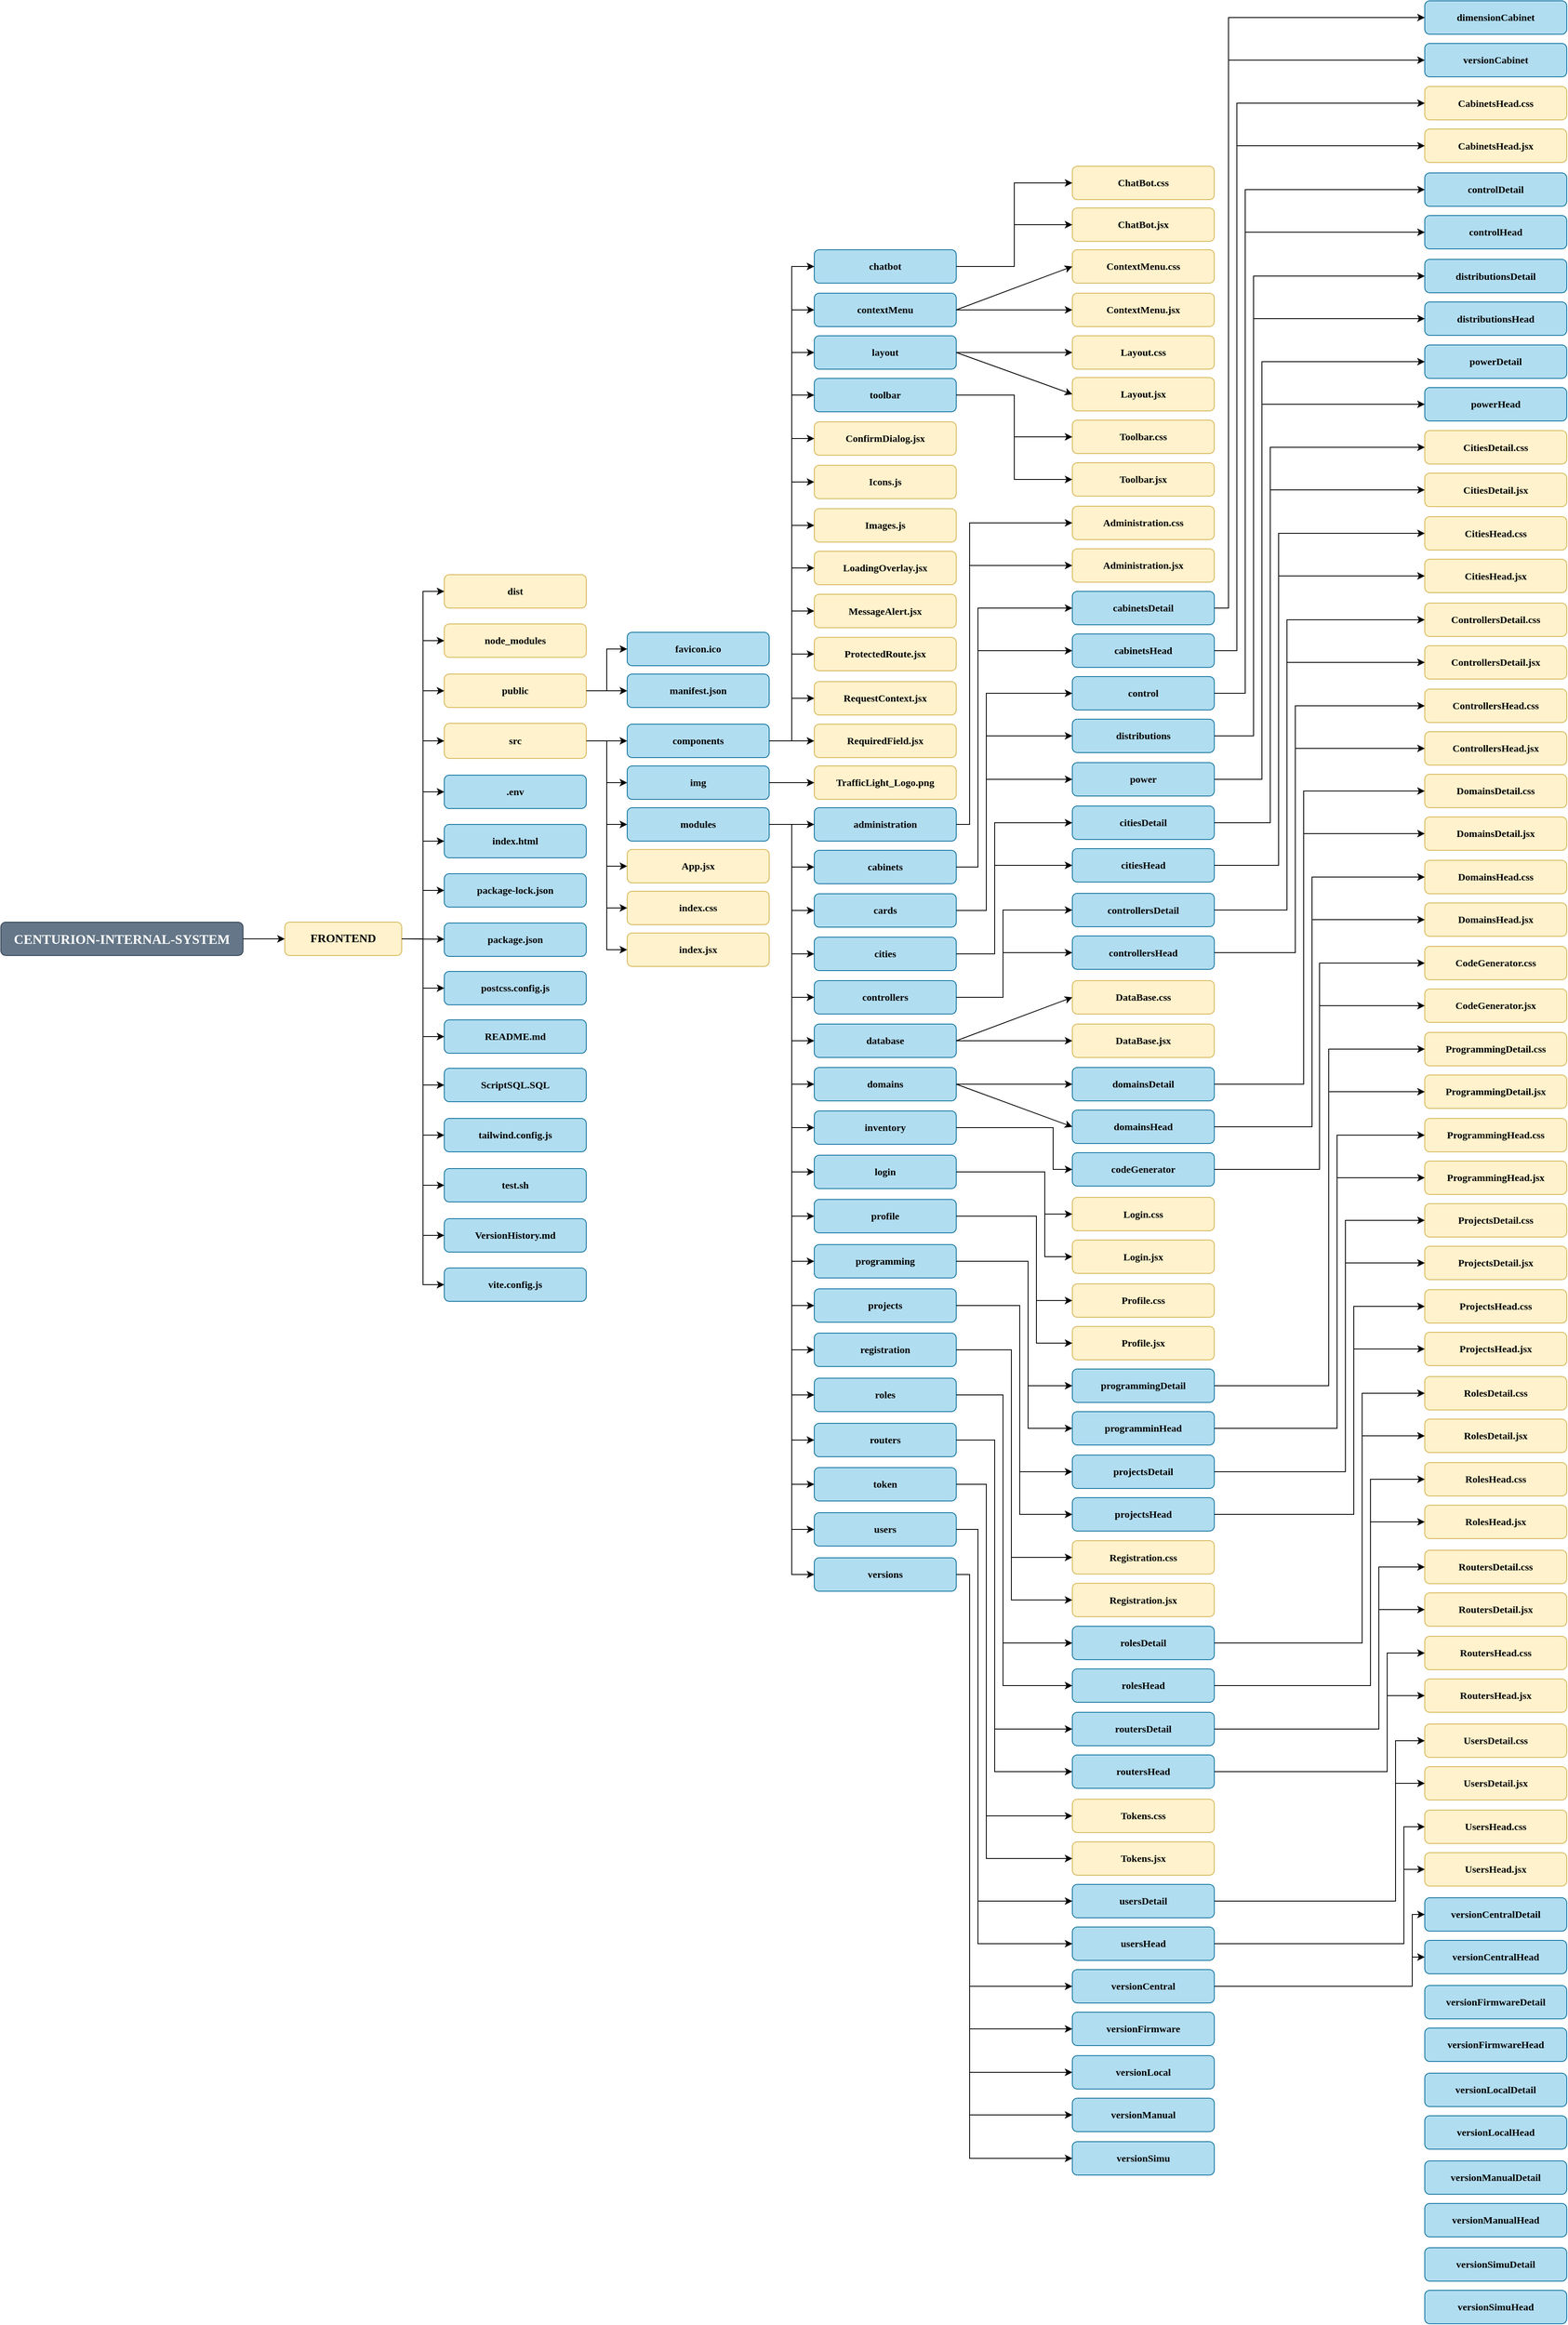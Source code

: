 <mxfile version="26.2.14">
  <diagram name="Página-1" id="d2-93ZYyZYt3RrMfoLrl">
    <mxGraphModel dx="1684" dy="1952" grid="1" gridSize="10" guides="1" tooltips="1" connect="1" arrows="1" fold="1" page="1" pageScale="1" pageWidth="827" pageHeight="1169" math="0" shadow="0">
      <root>
        <mxCell id="0" />
        <mxCell id="1" parent="0" />
        <mxCell id="QBSZ2mpLJ4u34UwG9ziR-1" value="CENTURION-INTERNAL-SYSTEM" style="rounded=1;whiteSpace=wrap;html=1;fontFamily=Poppins;fontSource=https%3A%2F%2Ffonts.googleapis.com%2Fcss%3Ffamily%3DPoppins;fontStyle=1;fontSize=16;fillColor=#647687;strokeColor=#314354;fontColor=#ffffff;" vertex="1" parent="1">
          <mxGeometry x="40" y="500" width="290" height="40" as="geometry" />
        </mxCell>
        <mxCell id="QBSZ2mpLJ4u34UwG9ziR-2" value="FRONTEND" style="rounded=1;whiteSpace=wrap;html=1;fontFamily=Poppins;fontSource=https%3A%2F%2Ffonts.googleapis.com%2Fcss%3Ffamily%3DPoppins;fontStyle=1;fontSize=14;fillColor=#fff2cc;strokeColor=#d6b656;" vertex="1" parent="1">
          <mxGeometry x="380" y="500" width="140" height="40" as="geometry" />
        </mxCell>
        <mxCell id="QBSZ2mpLJ4u34UwG9ziR-3" value="dist" style="rounded=1;whiteSpace=wrap;html=1;fontFamily=Poppins;fontSource=https%3A%2F%2Ffonts.googleapis.com%2Fcss%3Ffamily%3DPoppins;fontStyle=1;fontSize=12;fillColor=#fff2cc;strokeColor=#d6b656;" vertex="1" parent="1">
          <mxGeometry x="571" y="84" width="170" height="40" as="geometry" />
        </mxCell>
        <mxCell id="QBSZ2mpLJ4u34UwG9ziR-4" value="node_modules" style="rounded=1;whiteSpace=wrap;html=1;fontFamily=Poppins;fontSource=https%3A%2F%2Ffonts.googleapis.com%2Fcss%3Ffamily%3DPoppins;fontStyle=1;fontSize=12;fillColor=#fff2cc;strokeColor=#d6b656;" vertex="1" parent="1">
          <mxGeometry x="571" y="143" width="170" height="40" as="geometry" />
        </mxCell>
        <mxCell id="QBSZ2mpLJ4u34UwG9ziR-5" value="public" style="rounded=1;whiteSpace=wrap;html=1;fontFamily=Poppins;fontSource=https%3A%2F%2Ffonts.googleapis.com%2Fcss%3Ffamily%3DPoppins;fontStyle=1;fontSize=12;fillColor=#fff2cc;strokeColor=#d6b656;" vertex="1" parent="1">
          <mxGeometry x="571" y="203" width="170" height="40" as="geometry" />
        </mxCell>
        <mxCell id="QBSZ2mpLJ4u34UwG9ziR-6" value="src" style="rounded=1;whiteSpace=wrap;html=1;fontFamily=Poppins;fontSource=https%3A%2F%2Ffonts.googleapis.com%2Fcss%3Ffamily%3DPoppins;fontStyle=1;fontSize=12;fillColor=#fff2cc;strokeColor=#d6b656;" vertex="1" parent="1">
          <mxGeometry x="571" y="262" width="170" height="42" as="geometry" />
        </mxCell>
        <mxCell id="QBSZ2mpLJ4u34UwG9ziR-7" value=".env" style="rounded=1;whiteSpace=wrap;html=1;fillColor=#b1ddf0;strokeColor=#10739e;fontStyle=1;fontFamily=Poppins;fontSource=https%3A%2F%2Ffonts.googleapis.com%2Fcss%3Ffamily%3DPoppins;" vertex="1" parent="1">
          <mxGeometry x="571" y="324" width="170" height="40" as="geometry" />
        </mxCell>
        <mxCell id="QBSZ2mpLJ4u34UwG9ziR-8" value="index.html" style="rounded=1;whiteSpace=wrap;html=1;fillColor=#b1ddf0;strokeColor=#10739e;fontStyle=1;fontFamily=Poppins;fontSource=https%3A%2F%2Ffonts.googleapis.com%2Fcss%3Ffamily%3DPoppins;" vertex="1" parent="1">
          <mxGeometry x="571" y="383" width="170" height="40" as="geometry" />
        </mxCell>
        <mxCell id="QBSZ2mpLJ4u34UwG9ziR-9" value="package-lock.json" style="rounded=1;whiteSpace=wrap;html=1;fillColor=#b1ddf0;strokeColor=#10739e;fontStyle=1;fontFamily=Poppins;fontSource=https%3A%2F%2Ffonts.googleapis.com%2Fcss%3Ffamily%3DPoppins;" vertex="1" parent="1">
          <mxGeometry x="571" y="442" width="170" height="40" as="geometry" />
        </mxCell>
        <mxCell id="QBSZ2mpLJ4u34UwG9ziR-10" value="package.json" style="rounded=1;whiteSpace=wrap;html=1;fillColor=#b1ddf0;strokeColor=#10739e;fontStyle=1;fontFamily=Poppins;fontSource=https%3A%2F%2Ffonts.googleapis.com%2Fcss%3Ffamily%3DPoppins;" vertex="1" parent="1">
          <mxGeometry x="571" y="501" width="170" height="40" as="geometry" />
        </mxCell>
        <mxCell id="QBSZ2mpLJ4u34UwG9ziR-11" value="postcss.config.js" style="rounded=1;whiteSpace=wrap;html=1;fillColor=#b1ddf0;strokeColor=#10739e;fontStyle=1;fontFamily=Poppins;fontSource=https%3A%2F%2Ffonts.googleapis.com%2Fcss%3Ffamily%3DPoppins;" vertex="1" parent="1">
          <mxGeometry x="571" y="559" width="170" height="40" as="geometry" />
        </mxCell>
        <mxCell id="QBSZ2mpLJ4u34UwG9ziR-12" value="README.md" style="rounded=1;whiteSpace=wrap;html=1;fillColor=#b1ddf0;strokeColor=#10739e;fontStyle=1;fontFamily=Poppins;fontSource=https%3A%2F%2Ffonts.googleapis.com%2Fcss%3Ffamily%3DPoppins;" vertex="1" parent="1">
          <mxGeometry x="571" y="617" width="170" height="40" as="geometry" />
        </mxCell>
        <mxCell id="QBSZ2mpLJ4u34UwG9ziR-13" value="ScriptSQL.SQL" style="rounded=1;whiteSpace=wrap;html=1;fillColor=#b1ddf0;strokeColor=#10739e;fontStyle=1;fontFamily=Poppins;fontSource=https%3A%2F%2Ffonts.googleapis.com%2Fcss%3Ffamily%3DPoppins;" vertex="1" parent="1">
          <mxGeometry x="571" y="675" width="170" height="40" as="geometry" />
        </mxCell>
        <mxCell id="QBSZ2mpLJ4u34UwG9ziR-14" value="tailwind.config.js" style="rounded=1;whiteSpace=wrap;html=1;fillColor=#b1ddf0;strokeColor=#10739e;fontStyle=1;fontFamily=Poppins;fontSource=https%3A%2F%2Ffonts.googleapis.com%2Fcss%3Ffamily%3DPoppins;" vertex="1" parent="1">
          <mxGeometry x="571" y="735" width="170" height="40" as="geometry" />
        </mxCell>
        <mxCell id="QBSZ2mpLJ4u34UwG9ziR-15" value="test.sh" style="rounded=1;whiteSpace=wrap;html=1;fillColor=#b1ddf0;strokeColor=#10739e;fontStyle=1;fontFamily=Poppins;fontSource=https%3A%2F%2Ffonts.googleapis.com%2Fcss%3Ffamily%3DPoppins;" vertex="1" parent="1">
          <mxGeometry x="571" y="795" width="170" height="40" as="geometry" />
        </mxCell>
        <mxCell id="QBSZ2mpLJ4u34UwG9ziR-16" value="VersionHistory.md" style="rounded=1;whiteSpace=wrap;html=1;fillColor=#b1ddf0;strokeColor=#10739e;fontStyle=1;fontFamily=Poppins;fontSource=https%3A%2F%2Ffonts.googleapis.com%2Fcss%3Ffamily%3DPoppins;" vertex="1" parent="1">
          <mxGeometry x="571" y="855" width="170" height="40" as="geometry" />
        </mxCell>
        <mxCell id="QBSZ2mpLJ4u34UwG9ziR-17" value="vite.config.js" style="rounded=1;whiteSpace=wrap;html=1;fillColor=#b1ddf0;strokeColor=#10739e;fontStyle=1;fontFamily=Poppins;fontSource=https%3A%2F%2Ffonts.googleapis.com%2Fcss%3Ffamily%3DPoppins;" vertex="1" parent="1">
          <mxGeometry x="571" y="914" width="170" height="40" as="geometry" />
        </mxCell>
        <mxCell id="QBSZ2mpLJ4u34UwG9ziR-18" value="favicon.ico" style="rounded=1;whiteSpace=wrap;html=1;fillColor=#b1ddf0;strokeColor=#10739e;fontStyle=1;fontFamily=Poppins;fontSource=https%3A%2F%2Ffonts.googleapis.com%2Fcss%3Ffamily%3DPoppins;" vertex="1" parent="1">
          <mxGeometry x="790" y="153" width="170" height="40" as="geometry" />
        </mxCell>
        <mxCell id="QBSZ2mpLJ4u34UwG9ziR-19" value="manifest.json" style="rounded=1;whiteSpace=wrap;html=1;fillColor=#b1ddf0;strokeColor=#10739e;fontStyle=1;fontFamily=Poppins;fontSource=https%3A%2F%2Ffonts.googleapis.com%2Fcss%3Ffamily%3DPoppins;" vertex="1" parent="1">
          <mxGeometry x="790" y="203" width="170" height="40" as="geometry" />
        </mxCell>
        <mxCell id="QBSZ2mpLJ4u34UwG9ziR-20" value="components" style="rounded=1;whiteSpace=wrap;html=1;fontFamily=Poppins;fontSource=https%3A%2F%2Ffonts.googleapis.com%2Fcss%3Ffamily%3DPoppins;fontStyle=1;fontSize=12;fillColor=#b1ddf0;strokeColor=#10739e;" vertex="1" parent="1">
          <mxGeometry x="790" y="263" width="170" height="40" as="geometry" />
        </mxCell>
        <mxCell id="QBSZ2mpLJ4u34UwG9ziR-21" value="img" style="rounded=1;whiteSpace=wrap;html=1;fontFamily=Poppins;fontSource=https%3A%2F%2Ffonts.googleapis.com%2Fcss%3Ffamily%3DPoppins;fontStyle=1;fontSize=12;fillColor=#b1ddf0;strokeColor=#10739e;" vertex="1" parent="1">
          <mxGeometry x="790" y="313" width="170" height="40" as="geometry" />
        </mxCell>
        <mxCell id="QBSZ2mpLJ4u34UwG9ziR-22" value="modules" style="rounded=1;whiteSpace=wrap;html=1;fontFamily=Poppins;fontSource=https%3A%2F%2Ffonts.googleapis.com%2Fcss%3Ffamily%3DPoppins;fontStyle=1;fontSize=12;fillColor=#b1ddf0;strokeColor=#10739e;" vertex="1" parent="1">
          <mxGeometry x="790" y="363" width="170" height="40" as="geometry" />
        </mxCell>
        <mxCell id="QBSZ2mpLJ4u34UwG9ziR-24" value="App.jsx" style="rounded=1;whiteSpace=wrap;html=1;fillColor=#fff2cc;strokeColor=#d6b656;fontStyle=1;fontFamily=Poppins;fontSource=https%3A%2F%2Ffonts.googleapis.com%2Fcss%3Ffamily%3DPoppins;" vertex="1" parent="1">
          <mxGeometry x="790" y="413" width="170" height="40" as="geometry" />
        </mxCell>
        <mxCell id="QBSZ2mpLJ4u34UwG9ziR-25" value="index.css" style="rounded=1;whiteSpace=wrap;html=1;fillColor=#fff2cc;strokeColor=#d6b656;fontStyle=1;fontFamily=Poppins;fontSource=https%3A%2F%2Ffonts.googleapis.com%2Fcss%3Ffamily%3DPoppins;" vertex="1" parent="1">
          <mxGeometry x="790" y="463" width="170" height="40" as="geometry" />
        </mxCell>
        <mxCell id="QBSZ2mpLJ4u34UwG9ziR-26" value="index.jsx" style="rounded=1;whiteSpace=wrap;html=1;fillColor=#fff2cc;strokeColor=#d6b656;fontStyle=1;fontFamily=Poppins;fontSource=https%3A%2F%2Ffonts.googleapis.com%2Fcss%3Ffamily%3DPoppins;" vertex="1" parent="1">
          <mxGeometry x="790" y="513" width="170" height="40" as="geometry" />
        </mxCell>
        <mxCell id="QBSZ2mpLJ4u34UwG9ziR-29" value="" style="endArrow=classic;html=1;rounded=0;exitX=1;exitY=0.5;exitDx=0;exitDy=0;" edge="1" parent="1" source="QBSZ2mpLJ4u34UwG9ziR-1" target="QBSZ2mpLJ4u34UwG9ziR-2">
          <mxGeometry width="50" height="50" relative="1" as="geometry">
            <mxPoint x="390" y="540" as="sourcePoint" />
            <mxPoint x="440" y="490" as="targetPoint" />
          </mxGeometry>
        </mxCell>
        <mxCell id="QBSZ2mpLJ4u34UwG9ziR-30" value="" style="endArrow=classic;html=1;rounded=0;exitX=1;exitY=0.5;exitDx=0;exitDy=0;entryX=0;entryY=0.5;entryDx=0;entryDy=0;edgeStyle=orthogonalEdgeStyle;" edge="1" parent="1" source="QBSZ2mpLJ4u34UwG9ziR-2" target="QBSZ2mpLJ4u34UwG9ziR-3">
          <mxGeometry width="50" height="50" relative="1" as="geometry">
            <mxPoint x="600" y="510" as="sourcePoint" />
            <mxPoint x="650" y="460" as="targetPoint" />
          </mxGeometry>
        </mxCell>
        <mxCell id="QBSZ2mpLJ4u34UwG9ziR-31" value="" style="endArrow=classic;html=1;rounded=0;exitX=1;exitY=0.5;exitDx=0;exitDy=0;entryX=0;entryY=0.5;entryDx=0;entryDy=0;edgeStyle=orthogonalEdgeStyle;" edge="1" parent="1" source="QBSZ2mpLJ4u34UwG9ziR-2" target="QBSZ2mpLJ4u34UwG9ziR-4">
          <mxGeometry width="50" height="50" relative="1" as="geometry">
            <mxPoint x="600" y="510" as="sourcePoint" />
            <mxPoint x="650" y="460" as="targetPoint" />
          </mxGeometry>
        </mxCell>
        <mxCell id="QBSZ2mpLJ4u34UwG9ziR-32" value="" style="endArrow=classic;html=1;rounded=0;exitX=1;exitY=0.5;exitDx=0;exitDy=0;entryX=0;entryY=0.5;entryDx=0;entryDy=0;edgeStyle=orthogonalEdgeStyle;" edge="1" parent="1" source="QBSZ2mpLJ4u34UwG9ziR-2" target="QBSZ2mpLJ4u34UwG9ziR-5">
          <mxGeometry width="50" height="50" relative="1" as="geometry">
            <mxPoint x="600" y="350" as="sourcePoint" />
            <mxPoint x="650" y="300" as="targetPoint" />
          </mxGeometry>
        </mxCell>
        <mxCell id="QBSZ2mpLJ4u34UwG9ziR-34" value="" style="endArrow=classic;html=1;rounded=0;exitX=1;exitY=0.5;exitDx=0;exitDy=0;entryX=0;entryY=0.5;entryDx=0;entryDy=0;edgeStyle=orthogonalEdgeStyle;" edge="1" parent="1" source="QBSZ2mpLJ4u34UwG9ziR-2" target="QBSZ2mpLJ4u34UwG9ziR-6">
          <mxGeometry width="50" height="50" relative="1" as="geometry">
            <mxPoint x="440" y="390" as="sourcePoint" />
            <mxPoint x="490" y="340" as="targetPoint" />
          </mxGeometry>
        </mxCell>
        <mxCell id="QBSZ2mpLJ4u34UwG9ziR-35" value="" style="endArrow=classic;html=1;rounded=0;exitX=1;exitY=0.5;exitDx=0;exitDy=0;entryX=0;entryY=0.5;entryDx=0;entryDy=0;edgeStyle=orthogonalEdgeStyle;" edge="1" parent="1" source="QBSZ2mpLJ4u34UwG9ziR-2" target="QBSZ2mpLJ4u34UwG9ziR-7">
          <mxGeometry width="50" height="50" relative="1" as="geometry">
            <mxPoint x="600" y="350" as="sourcePoint" />
            <mxPoint x="650" y="300" as="targetPoint" />
          </mxGeometry>
        </mxCell>
        <mxCell id="QBSZ2mpLJ4u34UwG9ziR-36" value="" style="endArrow=classic;html=1;rounded=0;exitX=1;exitY=0.5;exitDx=0;exitDy=0;entryX=0;entryY=0.5;entryDx=0;entryDy=0;edgeStyle=orthogonalEdgeStyle;" edge="1" parent="1" source="QBSZ2mpLJ4u34UwG9ziR-2" target="QBSZ2mpLJ4u34UwG9ziR-8">
          <mxGeometry width="50" height="50" relative="1" as="geometry">
            <mxPoint x="600" y="430" as="sourcePoint" />
            <mxPoint x="650" y="380" as="targetPoint" />
          </mxGeometry>
        </mxCell>
        <mxCell id="QBSZ2mpLJ4u34UwG9ziR-37" value="" style="endArrow=classic;html=1;rounded=0;exitX=1;exitY=0.5;exitDx=0;exitDy=0;entryX=0;entryY=0.5;entryDx=0;entryDy=0;edgeStyle=orthogonalEdgeStyle;" edge="1" parent="1" source="QBSZ2mpLJ4u34UwG9ziR-2" target="QBSZ2mpLJ4u34UwG9ziR-9">
          <mxGeometry width="50" height="50" relative="1" as="geometry">
            <mxPoint x="600" y="430" as="sourcePoint" />
            <mxPoint x="560" y="460" as="targetPoint" />
          </mxGeometry>
        </mxCell>
        <mxCell id="QBSZ2mpLJ4u34UwG9ziR-38" value="" style="endArrow=classic;html=1;rounded=0;exitX=1;exitY=0.5;exitDx=0;exitDy=0;" edge="1" parent="1" source="QBSZ2mpLJ4u34UwG9ziR-2" target="QBSZ2mpLJ4u34UwG9ziR-10">
          <mxGeometry width="50" height="50" relative="1" as="geometry">
            <mxPoint x="600" y="510" as="sourcePoint" />
            <mxPoint x="650" y="460" as="targetPoint" />
          </mxGeometry>
        </mxCell>
        <mxCell id="QBSZ2mpLJ4u34UwG9ziR-39" value="" style="endArrow=classic;html=1;rounded=0;exitX=1;exitY=0.5;exitDx=0;exitDy=0;entryX=0;entryY=0.5;entryDx=0;entryDy=0;edgeStyle=orthogonalEdgeStyle;" edge="1" parent="1" source="QBSZ2mpLJ4u34UwG9ziR-2" target="QBSZ2mpLJ4u34UwG9ziR-17">
          <mxGeometry width="50" height="50" relative="1" as="geometry">
            <mxPoint x="600" y="750" as="sourcePoint" />
            <mxPoint x="650" y="700" as="targetPoint" />
          </mxGeometry>
        </mxCell>
        <mxCell id="QBSZ2mpLJ4u34UwG9ziR-40" value="" style="endArrow=classic;html=1;rounded=0;exitX=1;exitY=0.5;exitDx=0;exitDy=0;entryX=0;entryY=0.5;entryDx=0;entryDy=0;edgeStyle=orthogonalEdgeStyle;" edge="1" parent="1" source="QBSZ2mpLJ4u34UwG9ziR-2" target="QBSZ2mpLJ4u34UwG9ziR-16">
          <mxGeometry width="50" height="50" relative="1" as="geometry">
            <mxPoint x="600" y="750" as="sourcePoint" />
            <mxPoint x="650" y="700" as="targetPoint" />
          </mxGeometry>
        </mxCell>
        <mxCell id="QBSZ2mpLJ4u34UwG9ziR-41" value="" style="endArrow=classic;html=1;rounded=0;exitX=1;exitY=0.5;exitDx=0;exitDy=0;entryX=0;entryY=0.5;entryDx=0;entryDy=0;edgeStyle=orthogonalEdgeStyle;" edge="1" parent="1" source="QBSZ2mpLJ4u34UwG9ziR-2" target="QBSZ2mpLJ4u34UwG9ziR-15">
          <mxGeometry width="50" height="50" relative="1" as="geometry">
            <mxPoint x="600" y="750" as="sourcePoint" />
            <mxPoint x="650" y="700" as="targetPoint" />
          </mxGeometry>
        </mxCell>
        <mxCell id="QBSZ2mpLJ4u34UwG9ziR-42" value="" style="endArrow=classic;html=1;rounded=0;exitX=1;exitY=0.5;exitDx=0;exitDy=0;entryX=0;entryY=0.5;entryDx=0;entryDy=0;edgeStyle=orthogonalEdgeStyle;" edge="1" parent="1" source="QBSZ2mpLJ4u34UwG9ziR-2" target="QBSZ2mpLJ4u34UwG9ziR-14">
          <mxGeometry width="50" height="50" relative="1" as="geometry">
            <mxPoint x="600" y="750" as="sourcePoint" />
            <mxPoint x="650" y="700" as="targetPoint" />
          </mxGeometry>
        </mxCell>
        <mxCell id="QBSZ2mpLJ4u34UwG9ziR-43" value="" style="endArrow=classic;html=1;rounded=0;exitX=1;exitY=0.5;exitDx=0;exitDy=0;entryX=0;entryY=0.5;entryDx=0;entryDy=0;edgeStyle=orthogonalEdgeStyle;" edge="1" parent="1" source="QBSZ2mpLJ4u34UwG9ziR-2" target="QBSZ2mpLJ4u34UwG9ziR-13">
          <mxGeometry width="50" height="50" relative="1" as="geometry">
            <mxPoint x="600" y="750" as="sourcePoint" />
            <mxPoint x="650" y="700" as="targetPoint" />
          </mxGeometry>
        </mxCell>
        <mxCell id="QBSZ2mpLJ4u34UwG9ziR-44" value="" style="endArrow=classic;html=1;rounded=0;exitX=1;exitY=0.5;exitDx=0;exitDy=0;entryX=0;entryY=0.5;entryDx=0;entryDy=0;edgeStyle=orthogonalEdgeStyle;" edge="1" parent="1" source="QBSZ2mpLJ4u34UwG9ziR-2" target="QBSZ2mpLJ4u34UwG9ziR-12">
          <mxGeometry width="50" height="50" relative="1" as="geometry">
            <mxPoint x="600" y="750" as="sourcePoint" />
            <mxPoint x="650" y="700" as="targetPoint" />
          </mxGeometry>
        </mxCell>
        <mxCell id="QBSZ2mpLJ4u34UwG9ziR-45" value="" style="endArrow=classic;html=1;rounded=0;exitX=1;exitY=0.5;exitDx=0;exitDy=0;entryX=0;entryY=0.5;entryDx=0;entryDy=0;edgeStyle=orthogonalEdgeStyle;" edge="1" parent="1" source="QBSZ2mpLJ4u34UwG9ziR-2" target="QBSZ2mpLJ4u34UwG9ziR-11">
          <mxGeometry width="50" height="50" relative="1" as="geometry">
            <mxPoint x="600" y="750" as="sourcePoint" />
            <mxPoint x="650" y="700" as="targetPoint" />
          </mxGeometry>
        </mxCell>
        <mxCell id="QBSZ2mpLJ4u34UwG9ziR-46" value="" style="endArrow=classic;html=1;rounded=0;entryX=0;entryY=0.5;entryDx=0;entryDy=0;exitX=1;exitY=0.5;exitDx=0;exitDy=0;" edge="1" parent="1" source="QBSZ2mpLJ4u34UwG9ziR-5" target="QBSZ2mpLJ4u34UwG9ziR-19">
          <mxGeometry width="50" height="50" relative="1" as="geometry">
            <mxPoint x="610" y="280" as="sourcePoint" />
            <mxPoint x="660" y="230" as="targetPoint" />
          </mxGeometry>
        </mxCell>
        <mxCell id="QBSZ2mpLJ4u34UwG9ziR-47" value="" style="endArrow=classic;html=1;rounded=0;entryX=0;entryY=0.5;entryDx=0;entryDy=0;exitX=1;exitY=0.5;exitDx=0;exitDy=0;edgeStyle=orthogonalEdgeStyle;" edge="1" parent="1" source="QBSZ2mpLJ4u34UwG9ziR-5" target="QBSZ2mpLJ4u34UwG9ziR-18">
          <mxGeometry width="50" height="50" relative="1" as="geometry">
            <mxPoint x="610" y="280" as="sourcePoint" />
            <mxPoint x="660" y="230" as="targetPoint" />
          </mxGeometry>
        </mxCell>
        <mxCell id="QBSZ2mpLJ4u34UwG9ziR-48" value="" style="endArrow=classic;html=1;rounded=0;exitX=1;exitY=0.5;exitDx=0;exitDy=0;entryX=0;entryY=0.5;entryDx=0;entryDy=0;" edge="1" parent="1" source="QBSZ2mpLJ4u34UwG9ziR-6" target="QBSZ2mpLJ4u34UwG9ziR-20">
          <mxGeometry width="50" height="50" relative="1" as="geometry">
            <mxPoint x="870" y="360" as="sourcePoint" />
            <mxPoint x="920" y="310" as="targetPoint" />
          </mxGeometry>
        </mxCell>
        <mxCell id="QBSZ2mpLJ4u34UwG9ziR-49" value="" style="endArrow=classic;html=1;rounded=0;exitX=1;exitY=0.5;exitDx=0;exitDy=0;entryX=0;entryY=0.5;entryDx=0;entryDy=0;edgeStyle=orthogonalEdgeStyle;" edge="1" parent="1" source="QBSZ2mpLJ4u34UwG9ziR-6" target="QBSZ2mpLJ4u34UwG9ziR-21">
          <mxGeometry width="50" height="50" relative="1" as="geometry">
            <mxPoint x="870" y="360" as="sourcePoint" />
            <mxPoint x="920" y="310" as="targetPoint" />
          </mxGeometry>
        </mxCell>
        <mxCell id="QBSZ2mpLJ4u34UwG9ziR-50" value="" style="endArrow=classic;html=1;rounded=0;exitX=1;exitY=0.5;exitDx=0;exitDy=0;entryX=0;entryY=0.5;entryDx=0;entryDy=0;edgeStyle=orthogonalEdgeStyle;" edge="1" parent="1" source="QBSZ2mpLJ4u34UwG9ziR-6" target="QBSZ2mpLJ4u34UwG9ziR-22">
          <mxGeometry width="50" height="50" relative="1" as="geometry">
            <mxPoint x="870" y="360" as="sourcePoint" />
            <mxPoint x="920" y="310" as="targetPoint" />
          </mxGeometry>
        </mxCell>
        <mxCell id="QBSZ2mpLJ4u34UwG9ziR-51" value="" style="endArrow=classic;html=1;rounded=0;exitX=1;exitY=0.5;exitDx=0;exitDy=0;entryX=0;entryY=0.5;entryDx=0;entryDy=0;edgeStyle=orthogonalEdgeStyle;" edge="1" parent="1" source="QBSZ2mpLJ4u34UwG9ziR-6" target="QBSZ2mpLJ4u34UwG9ziR-24">
          <mxGeometry width="50" height="50" relative="1" as="geometry">
            <mxPoint x="870" y="360" as="sourcePoint" />
            <mxPoint x="920" y="310" as="targetPoint" />
          </mxGeometry>
        </mxCell>
        <mxCell id="QBSZ2mpLJ4u34UwG9ziR-52" value="" style="endArrow=classic;html=1;rounded=0;exitX=1;exitY=0.5;exitDx=0;exitDy=0;entryX=0;entryY=0.5;entryDx=0;entryDy=0;edgeStyle=orthogonalEdgeStyle;" edge="1" parent="1" source="QBSZ2mpLJ4u34UwG9ziR-6" target="QBSZ2mpLJ4u34UwG9ziR-25">
          <mxGeometry width="50" height="50" relative="1" as="geometry">
            <mxPoint x="870" y="360" as="sourcePoint" />
            <mxPoint x="920" y="310" as="targetPoint" />
          </mxGeometry>
        </mxCell>
        <mxCell id="QBSZ2mpLJ4u34UwG9ziR-53" value="" style="endArrow=classic;html=1;rounded=0;exitX=1;exitY=0.5;exitDx=0;exitDy=0;entryX=0;entryY=0.5;entryDx=0;entryDy=0;edgeStyle=orthogonalEdgeStyle;" edge="1" parent="1" source="QBSZ2mpLJ4u34UwG9ziR-6" target="QBSZ2mpLJ4u34UwG9ziR-26">
          <mxGeometry width="50" height="50" relative="1" as="geometry">
            <mxPoint x="870" y="360" as="sourcePoint" />
            <mxPoint x="920" y="310" as="targetPoint" />
          </mxGeometry>
        </mxCell>
        <mxCell id="QBSZ2mpLJ4u34UwG9ziR-54" value="chatbot" style="rounded=1;whiteSpace=wrap;html=1;fontFamily=Poppins;fontSource=https%3A%2F%2Ffonts.googleapis.com%2Fcss%3Ffamily%3DPoppins;fontStyle=1;fontSize=12;fillColor=#b1ddf0;strokeColor=#10739e;" vertex="1" parent="1">
          <mxGeometry x="1014" y="-305" width="170" height="40" as="geometry" />
        </mxCell>
        <mxCell id="QBSZ2mpLJ4u34UwG9ziR-55" value="contextMenu" style="rounded=1;whiteSpace=wrap;html=1;fontFamily=Poppins;fontSource=https%3A%2F%2Ffonts.googleapis.com%2Fcss%3Ffamily%3DPoppins;fontStyle=1;fontSize=12;fillColor=#b1ddf0;strokeColor=#10739e;" vertex="1" parent="1">
          <mxGeometry x="1014" y="-253" width="170" height="40" as="geometry" />
        </mxCell>
        <mxCell id="QBSZ2mpLJ4u34UwG9ziR-56" value="layout" style="rounded=1;whiteSpace=wrap;html=1;fontFamily=Poppins;fontSource=https%3A%2F%2Ffonts.googleapis.com%2Fcss%3Ffamily%3DPoppins;fontStyle=1;fontSize=12;fillColor=#b1ddf0;strokeColor=#10739e;" vertex="1" parent="1">
          <mxGeometry x="1014" y="-202" width="170" height="40" as="geometry" />
        </mxCell>
        <mxCell id="QBSZ2mpLJ4u34UwG9ziR-57" value="toolbar" style="rounded=1;whiteSpace=wrap;html=1;fontFamily=Poppins;fontSource=https%3A%2F%2Ffonts.googleapis.com%2Fcss%3Ffamily%3DPoppins;fontStyle=1;fontSize=12;fillColor=#b1ddf0;strokeColor=#10739e;" vertex="1" parent="1">
          <mxGeometry x="1014" y="-151" width="170" height="40" as="geometry" />
        </mxCell>
        <mxCell id="QBSZ2mpLJ4u34UwG9ziR-58" value="ConfirmDialog.jsx" style="rounded=1;whiteSpace=wrap;html=1;fillColor=#fff2cc;strokeColor=#d6b656;fontStyle=1;fontFamily=Poppins;fontSource=https%3A%2F%2Ffonts.googleapis.com%2Fcss%3Ffamily%3DPoppins;" vertex="1" parent="1">
          <mxGeometry x="1014" y="-99" width="170" height="40" as="geometry" />
        </mxCell>
        <mxCell id="QBSZ2mpLJ4u34UwG9ziR-59" value="Icons.js" style="rounded=1;whiteSpace=wrap;html=1;fillColor=#fff2cc;strokeColor=#d6b656;fontStyle=1;fontFamily=Poppins;fontSource=https%3A%2F%2Ffonts.googleapis.com%2Fcss%3Ffamily%3DPoppins;" vertex="1" parent="1">
          <mxGeometry x="1014" y="-47" width="170" height="40" as="geometry" />
        </mxCell>
        <mxCell id="QBSZ2mpLJ4u34UwG9ziR-60" value="Images.js" style="rounded=1;whiteSpace=wrap;html=1;fillColor=#fff2cc;strokeColor=#d6b656;fontStyle=1;fontFamily=Poppins;fontSource=https%3A%2F%2Ffonts.googleapis.com%2Fcss%3Ffamily%3DPoppins;" vertex="1" parent="1">
          <mxGeometry x="1014" y="5" width="170" height="40" as="geometry" />
        </mxCell>
        <mxCell id="QBSZ2mpLJ4u34UwG9ziR-61" value="LoadingOverlay.jsx" style="rounded=1;whiteSpace=wrap;html=1;fillColor=#fff2cc;strokeColor=#d6b656;fontStyle=1;fontFamily=Poppins;fontSource=https%3A%2F%2Ffonts.googleapis.com%2Fcss%3Ffamily%3DPoppins;" vertex="1" parent="1">
          <mxGeometry x="1014" y="56" width="170" height="40" as="geometry" />
        </mxCell>
        <mxCell id="QBSZ2mpLJ4u34UwG9ziR-62" value="MessageAlert.jsx" style="rounded=1;whiteSpace=wrap;html=1;fillColor=#fff2cc;strokeColor=#d6b656;fontStyle=1;fontFamily=Poppins;fontSource=https%3A%2F%2Ffonts.googleapis.com%2Fcss%3Ffamily%3DPoppins;" vertex="1" parent="1">
          <mxGeometry x="1014" y="107.5" width="170" height="40" as="geometry" />
        </mxCell>
        <mxCell id="QBSZ2mpLJ4u34UwG9ziR-63" value="ProtectedRoute.jsx" style="rounded=1;whiteSpace=wrap;html=1;fillColor=#fff2cc;strokeColor=#d6b656;fontStyle=1;fontFamily=Poppins;fontSource=https%3A%2F%2Ffonts.googleapis.com%2Fcss%3Ffamily%3DPoppins;" vertex="1" parent="1">
          <mxGeometry x="1014" y="159" width="170" height="40" as="geometry" />
        </mxCell>
        <mxCell id="QBSZ2mpLJ4u34UwG9ziR-64" value="RequestContext.jsx" style="rounded=1;whiteSpace=wrap;html=1;fillColor=#fff2cc;strokeColor=#d6b656;fontStyle=1;fontFamily=Poppins;fontSource=https%3A%2F%2Ffonts.googleapis.com%2Fcss%3Ffamily%3DPoppins;" vertex="1" parent="1">
          <mxGeometry x="1014" y="212" width="170" height="40" as="geometry" />
        </mxCell>
        <mxCell id="QBSZ2mpLJ4u34UwG9ziR-65" value="RequiredField.jsx" style="rounded=1;whiteSpace=wrap;html=1;fillColor=#fff2cc;strokeColor=#d6b656;fontStyle=1;fontFamily=Poppins;fontSource=https%3A%2F%2Ffonts.googleapis.com%2Fcss%3Ffamily%3DPoppins;" vertex="1" parent="1">
          <mxGeometry x="1014" y="263" width="170" height="40" as="geometry" />
        </mxCell>
        <mxCell id="QBSZ2mpLJ4u34UwG9ziR-66" value="" style="endArrow=classic;html=1;rounded=0;exitX=1;exitY=0.5;exitDx=0;exitDy=0;entryX=0;entryY=0.5;entryDx=0;entryDy=0;" edge="1" parent="1" source="QBSZ2mpLJ4u34UwG9ziR-20" target="QBSZ2mpLJ4u34UwG9ziR-65">
          <mxGeometry width="50" height="50" relative="1" as="geometry">
            <mxPoint x="1140" y="90" as="sourcePoint" />
            <mxPoint x="1190" y="40" as="targetPoint" />
          </mxGeometry>
        </mxCell>
        <mxCell id="QBSZ2mpLJ4u34UwG9ziR-67" value="" style="endArrow=classic;html=1;rounded=0;exitX=1;exitY=0.5;exitDx=0;exitDy=0;entryX=0;entryY=0.5;entryDx=0;entryDy=0;edgeStyle=orthogonalEdgeStyle;" edge="1" parent="1" source="QBSZ2mpLJ4u34UwG9ziR-20" target="QBSZ2mpLJ4u34UwG9ziR-64">
          <mxGeometry width="50" height="50" relative="1" as="geometry">
            <mxPoint x="1140" y="180" as="sourcePoint" />
            <mxPoint x="1190" y="130" as="targetPoint" />
          </mxGeometry>
        </mxCell>
        <mxCell id="QBSZ2mpLJ4u34UwG9ziR-68" value="" style="endArrow=classic;html=1;rounded=0;exitX=1;exitY=0.5;exitDx=0;exitDy=0;entryX=0;entryY=0.5;entryDx=0;entryDy=0;edgeStyle=orthogonalEdgeStyle;" edge="1" parent="1" source="QBSZ2mpLJ4u34UwG9ziR-20" target="QBSZ2mpLJ4u34UwG9ziR-63">
          <mxGeometry width="50" height="50" relative="1" as="geometry">
            <mxPoint x="1140" y="190" as="sourcePoint" />
            <mxPoint x="1190" y="140" as="targetPoint" />
          </mxGeometry>
        </mxCell>
        <mxCell id="QBSZ2mpLJ4u34UwG9ziR-69" value="" style="endArrow=classic;html=1;rounded=0;exitX=1;exitY=0.5;exitDx=0;exitDy=0;entryX=0;entryY=0.5;entryDx=0;entryDy=0;edgeStyle=orthogonalEdgeStyle;" edge="1" parent="1" source="QBSZ2mpLJ4u34UwG9ziR-20" target="QBSZ2mpLJ4u34UwG9ziR-62">
          <mxGeometry width="50" height="50" relative="1" as="geometry">
            <mxPoint x="1140" y="190" as="sourcePoint" />
            <mxPoint x="1190" y="140" as="targetPoint" />
          </mxGeometry>
        </mxCell>
        <mxCell id="QBSZ2mpLJ4u34UwG9ziR-70" value="" style="endArrow=classic;html=1;rounded=0;exitX=1;exitY=0.5;exitDx=0;exitDy=0;entryX=0;entryY=0.5;entryDx=0;entryDy=0;edgeStyle=orthogonalEdgeStyle;" edge="1" parent="1" source="QBSZ2mpLJ4u34UwG9ziR-20" target="QBSZ2mpLJ4u34UwG9ziR-61">
          <mxGeometry width="50" height="50" relative="1" as="geometry">
            <mxPoint x="1140" y="190" as="sourcePoint" />
            <mxPoint x="1190" y="140" as="targetPoint" />
          </mxGeometry>
        </mxCell>
        <mxCell id="QBSZ2mpLJ4u34UwG9ziR-71" value="" style="endArrow=classic;html=1;rounded=0;exitX=1;exitY=0.5;exitDx=0;exitDy=0;entryX=0;entryY=0.5;entryDx=0;entryDy=0;edgeStyle=orthogonalEdgeStyle;" edge="1" parent="1" source="QBSZ2mpLJ4u34UwG9ziR-20" target="QBSZ2mpLJ4u34UwG9ziR-60">
          <mxGeometry width="50" height="50" relative="1" as="geometry">
            <mxPoint x="1140" y="190" as="sourcePoint" />
            <mxPoint x="1190" y="140" as="targetPoint" />
          </mxGeometry>
        </mxCell>
        <mxCell id="QBSZ2mpLJ4u34UwG9ziR-72" value="" style="endArrow=classic;html=1;rounded=0;exitX=1;exitY=0.5;exitDx=0;exitDy=0;entryX=0;entryY=0.5;entryDx=0;entryDy=0;edgeStyle=orthogonalEdgeStyle;" edge="1" parent="1" source="QBSZ2mpLJ4u34UwG9ziR-20" target="QBSZ2mpLJ4u34UwG9ziR-59">
          <mxGeometry width="50" height="50" relative="1" as="geometry">
            <mxPoint x="1140" y="90" as="sourcePoint" />
            <mxPoint x="1190" y="40" as="targetPoint" />
          </mxGeometry>
        </mxCell>
        <mxCell id="QBSZ2mpLJ4u34UwG9ziR-73" value="" style="endArrow=classic;html=1;rounded=0;exitX=1;exitY=0.5;exitDx=0;exitDy=0;entryX=0;entryY=0.5;entryDx=0;entryDy=0;edgeStyle=orthogonalEdgeStyle;" edge="1" parent="1" source="QBSZ2mpLJ4u34UwG9ziR-20" target="QBSZ2mpLJ4u34UwG9ziR-58">
          <mxGeometry width="50" height="50" relative="1" as="geometry">
            <mxPoint x="1140" y="90" as="sourcePoint" />
            <mxPoint x="1190" y="40" as="targetPoint" />
          </mxGeometry>
        </mxCell>
        <mxCell id="QBSZ2mpLJ4u34UwG9ziR-74" value="" style="endArrow=classic;html=1;rounded=0;exitX=1;exitY=0.5;exitDx=0;exitDy=0;entryX=0;entryY=0.5;entryDx=0;entryDy=0;edgeStyle=orthogonalEdgeStyle;" edge="1" parent="1" source="QBSZ2mpLJ4u34UwG9ziR-20" target="QBSZ2mpLJ4u34UwG9ziR-57">
          <mxGeometry width="50" height="50" relative="1" as="geometry">
            <mxPoint x="1140" y="90" as="sourcePoint" />
            <mxPoint x="1190" y="40" as="targetPoint" />
          </mxGeometry>
        </mxCell>
        <mxCell id="QBSZ2mpLJ4u34UwG9ziR-75" value="" style="endArrow=classic;html=1;rounded=0;exitX=1;exitY=0.5;exitDx=0;exitDy=0;entryX=0;entryY=0.5;entryDx=0;entryDy=0;edgeStyle=orthogonalEdgeStyle;" edge="1" parent="1" source="QBSZ2mpLJ4u34UwG9ziR-20" target="QBSZ2mpLJ4u34UwG9ziR-56">
          <mxGeometry width="50" height="50" relative="1" as="geometry">
            <mxPoint x="1140" y="90" as="sourcePoint" />
            <mxPoint x="1190" y="40" as="targetPoint" />
          </mxGeometry>
        </mxCell>
        <mxCell id="QBSZ2mpLJ4u34UwG9ziR-76" value="" style="endArrow=classic;html=1;rounded=0;exitX=1;exitY=0.5;exitDx=0;exitDy=0;entryX=0;entryY=0.5;entryDx=0;entryDy=0;edgeStyle=orthogonalEdgeStyle;" edge="1" parent="1" source="QBSZ2mpLJ4u34UwG9ziR-20" target="QBSZ2mpLJ4u34UwG9ziR-55">
          <mxGeometry width="50" height="50" relative="1" as="geometry">
            <mxPoint x="1140" y="90" as="sourcePoint" />
            <mxPoint x="1190" y="40" as="targetPoint" />
          </mxGeometry>
        </mxCell>
        <mxCell id="QBSZ2mpLJ4u34UwG9ziR-77" value="" style="endArrow=classic;html=1;rounded=0;exitX=1;exitY=0.5;exitDx=0;exitDy=0;entryX=0;entryY=0.5;entryDx=0;entryDy=0;edgeStyle=orthogonalEdgeStyle;" edge="1" parent="1" source="QBSZ2mpLJ4u34UwG9ziR-20" target="QBSZ2mpLJ4u34UwG9ziR-54">
          <mxGeometry width="50" height="50" relative="1" as="geometry">
            <mxPoint x="1140" y="-10" as="sourcePoint" />
            <mxPoint x="1190" y="-60" as="targetPoint" />
          </mxGeometry>
        </mxCell>
        <mxCell id="QBSZ2mpLJ4u34UwG9ziR-78" value="TrafficLight_Logo.png" style="rounded=1;whiteSpace=wrap;html=1;fillColor=#fff2cc;strokeColor=#d6b656;fontStyle=1;fontFamily=Poppins;fontSource=https%3A%2F%2Ffonts.googleapis.com%2Fcss%3Ffamily%3DPoppins;" vertex="1" parent="1">
          <mxGeometry x="1014" y="313" width="170" height="40" as="geometry" />
        </mxCell>
        <mxCell id="QBSZ2mpLJ4u34UwG9ziR-79" value="" style="endArrow=classic;html=1;rounded=0;exitX=1;exitY=0.5;exitDx=0;exitDy=0;entryX=0;entryY=0.5;entryDx=0;entryDy=0;" edge="1" parent="1" source="QBSZ2mpLJ4u34UwG9ziR-21" target="QBSZ2mpLJ4u34UwG9ziR-78">
          <mxGeometry width="50" height="50" relative="1" as="geometry">
            <mxPoint x="1060" y="470" as="sourcePoint" />
            <mxPoint x="1110" y="420" as="targetPoint" />
          </mxGeometry>
        </mxCell>
        <mxCell id="QBSZ2mpLJ4u34UwG9ziR-80" value="administration" style="rounded=1;whiteSpace=wrap;html=1;fontFamily=Poppins;fontSource=https%3A%2F%2Ffonts.googleapis.com%2Fcss%3Ffamily%3DPoppins;fontStyle=1;fontSize=12;fillColor=#b1ddf0;strokeColor=#10739e;" vertex="1" parent="1">
          <mxGeometry x="1014" y="363" width="170" height="40" as="geometry" />
        </mxCell>
        <mxCell id="QBSZ2mpLJ4u34UwG9ziR-81" value="cabinets" style="rounded=1;whiteSpace=wrap;html=1;fontFamily=Poppins;fontSource=https%3A%2F%2Ffonts.googleapis.com%2Fcss%3Ffamily%3DPoppins;fontStyle=1;fontSize=12;fillColor=#b1ddf0;strokeColor=#10739e;" vertex="1" parent="1">
          <mxGeometry x="1014" y="414" width="170" height="40" as="geometry" />
        </mxCell>
        <mxCell id="QBSZ2mpLJ4u34UwG9ziR-82" value="cards" style="rounded=1;whiteSpace=wrap;html=1;fontFamily=Poppins;fontSource=https%3A%2F%2Ffonts.googleapis.com%2Fcss%3Ffamily%3DPoppins;fontStyle=1;fontSize=12;fillColor=#b1ddf0;strokeColor=#10739e;" vertex="1" parent="1">
          <mxGeometry x="1014" y="466" width="170" height="40" as="geometry" />
        </mxCell>
        <mxCell id="QBSZ2mpLJ4u34UwG9ziR-83" value="cities" style="rounded=1;whiteSpace=wrap;html=1;fontFamily=Poppins;fontSource=https%3A%2F%2Ffonts.googleapis.com%2Fcss%3Ffamily%3DPoppins;fontStyle=1;fontSize=12;fillColor=#b1ddf0;strokeColor=#10739e;" vertex="1" parent="1">
          <mxGeometry x="1014" y="518" width="170" height="40" as="geometry" />
        </mxCell>
        <mxCell id="QBSZ2mpLJ4u34UwG9ziR-84" value="controllers" style="rounded=1;whiteSpace=wrap;html=1;fontFamily=Poppins;fontSource=https%3A%2F%2Ffonts.googleapis.com%2Fcss%3Ffamily%3DPoppins;fontStyle=1;fontSize=12;fillColor=#b1ddf0;strokeColor=#10739e;" vertex="1" parent="1">
          <mxGeometry x="1014" y="570" width="170" height="40" as="geometry" />
        </mxCell>
        <mxCell id="QBSZ2mpLJ4u34UwG9ziR-85" value="database" style="rounded=1;whiteSpace=wrap;html=1;fontFamily=Poppins;fontSource=https%3A%2F%2Ffonts.googleapis.com%2Fcss%3Ffamily%3DPoppins;fontStyle=1;fontSize=12;fillColor=#b1ddf0;strokeColor=#10739e;" vertex="1" parent="1">
          <mxGeometry x="1014" y="622" width="170" height="40" as="geometry" />
        </mxCell>
        <mxCell id="QBSZ2mpLJ4u34UwG9ziR-86" value="domains" style="rounded=1;whiteSpace=wrap;html=1;fontFamily=Poppins;fontSource=https%3A%2F%2Ffonts.googleapis.com%2Fcss%3Ffamily%3DPoppins;fontStyle=1;fontSize=12;fillColor=#b1ddf0;strokeColor=#10739e;" vertex="1" parent="1">
          <mxGeometry x="1014" y="674" width="170" height="40" as="geometry" />
        </mxCell>
        <mxCell id="QBSZ2mpLJ4u34UwG9ziR-87" value="inventory" style="rounded=1;whiteSpace=wrap;html=1;fontFamily=Poppins;fontSource=https%3A%2F%2Ffonts.googleapis.com%2Fcss%3Ffamily%3DPoppins;fontStyle=1;fontSize=12;fillColor=#b1ddf0;strokeColor=#10739e;" vertex="1" parent="1">
          <mxGeometry x="1014" y="726" width="170" height="40" as="geometry" />
        </mxCell>
        <mxCell id="QBSZ2mpLJ4u34UwG9ziR-88" value="login" style="rounded=1;whiteSpace=wrap;html=1;fontFamily=Poppins;fontSource=https%3A%2F%2Ffonts.googleapis.com%2Fcss%3Ffamily%3DPoppins;fontStyle=1;fontSize=12;fillColor=#b1ddf0;strokeColor=#10739e;" vertex="1" parent="1">
          <mxGeometry x="1014" y="779" width="170" height="40" as="geometry" />
        </mxCell>
        <mxCell id="QBSZ2mpLJ4u34UwG9ziR-89" value="profile" style="rounded=1;whiteSpace=wrap;html=1;fontFamily=Poppins;fontSource=https%3A%2F%2Ffonts.googleapis.com%2Fcss%3Ffamily%3DPoppins;fontStyle=1;fontSize=12;fillColor=#b1ddf0;strokeColor=#10739e;" vertex="1" parent="1">
          <mxGeometry x="1014" y="832" width="170" height="40" as="geometry" />
        </mxCell>
        <mxCell id="QBSZ2mpLJ4u34UwG9ziR-90" value="programming" style="rounded=1;whiteSpace=wrap;html=1;fontFamily=Poppins;fontSource=https%3A%2F%2Ffonts.googleapis.com%2Fcss%3Ffamily%3DPoppins;fontStyle=1;fontSize=12;fillColor=#b1ddf0;strokeColor=#10739e;" vertex="1" parent="1">
          <mxGeometry x="1014" y="886" width="170" height="40" as="geometry" />
        </mxCell>
        <mxCell id="QBSZ2mpLJ4u34UwG9ziR-91" value="projects" style="rounded=1;whiteSpace=wrap;html=1;fontFamily=Poppins;fontSource=https%3A%2F%2Ffonts.googleapis.com%2Fcss%3Ffamily%3DPoppins;fontStyle=1;fontSize=12;fillColor=#b1ddf0;strokeColor=#10739e;" vertex="1" parent="1">
          <mxGeometry x="1014" y="939" width="170" height="40" as="geometry" />
        </mxCell>
        <mxCell id="QBSZ2mpLJ4u34UwG9ziR-92" value="registration" style="rounded=1;whiteSpace=wrap;html=1;fontFamily=Poppins;fontSource=https%3A%2F%2Ffonts.googleapis.com%2Fcss%3Ffamily%3DPoppins;fontStyle=1;fontSize=12;fillColor=#b1ddf0;strokeColor=#10739e;" vertex="1" parent="1">
          <mxGeometry x="1014" y="992" width="170" height="40" as="geometry" />
        </mxCell>
        <mxCell id="QBSZ2mpLJ4u34UwG9ziR-93" value="roles" style="rounded=1;whiteSpace=wrap;html=1;fontFamily=Poppins;fontSource=https%3A%2F%2Ffonts.googleapis.com%2Fcss%3Ffamily%3DPoppins;fontStyle=1;fontSize=12;fillColor=#b1ddf0;strokeColor=#10739e;" vertex="1" parent="1">
          <mxGeometry x="1014" y="1046" width="170" height="40" as="geometry" />
        </mxCell>
        <mxCell id="QBSZ2mpLJ4u34UwG9ziR-94" value="routers" style="rounded=1;whiteSpace=wrap;html=1;fontFamily=Poppins;fontSource=https%3A%2F%2Ffonts.googleapis.com%2Fcss%3Ffamily%3DPoppins;fontStyle=1;fontSize=12;fillColor=#b1ddf0;strokeColor=#10739e;" vertex="1" parent="1">
          <mxGeometry x="1014" y="1100" width="170" height="40" as="geometry" />
        </mxCell>
        <mxCell id="QBSZ2mpLJ4u34UwG9ziR-95" value="token" style="rounded=1;whiteSpace=wrap;html=1;fontFamily=Poppins;fontSource=https%3A%2F%2Ffonts.googleapis.com%2Fcss%3Ffamily%3DPoppins;fontStyle=1;fontSize=12;fillColor=#b1ddf0;strokeColor=#10739e;" vertex="1" parent="1">
          <mxGeometry x="1014" y="1153" width="170" height="40" as="geometry" />
        </mxCell>
        <mxCell id="QBSZ2mpLJ4u34UwG9ziR-96" value="users" style="rounded=1;whiteSpace=wrap;html=1;fontFamily=Poppins;fontSource=https%3A%2F%2Ffonts.googleapis.com%2Fcss%3Ffamily%3DPoppins;fontStyle=1;fontSize=12;fillColor=#b1ddf0;strokeColor=#10739e;" vertex="1" parent="1">
          <mxGeometry x="1014" y="1207" width="170" height="40" as="geometry" />
        </mxCell>
        <mxCell id="QBSZ2mpLJ4u34UwG9ziR-97" value="versions" style="rounded=1;whiteSpace=wrap;html=1;fontFamily=Poppins;fontSource=https%3A%2F%2Ffonts.googleapis.com%2Fcss%3Ffamily%3DPoppins;fontStyle=1;fontSize=12;fillColor=#b1ddf0;strokeColor=#10739e;" vertex="1" parent="1">
          <mxGeometry x="1014" y="1261" width="170" height="40" as="geometry" />
        </mxCell>
        <mxCell id="QBSZ2mpLJ4u34UwG9ziR-98" value="" style="endArrow=classic;html=1;rounded=0;exitX=1;exitY=0.5;exitDx=0;exitDy=0;entryX=0;entryY=0.5;entryDx=0;entryDy=0;" edge="1" parent="1" source="QBSZ2mpLJ4u34UwG9ziR-22" target="QBSZ2mpLJ4u34UwG9ziR-80">
          <mxGeometry width="50" height="50" relative="1" as="geometry">
            <mxPoint x="1060" y="560" as="sourcePoint" />
            <mxPoint x="1110" y="510" as="targetPoint" />
          </mxGeometry>
        </mxCell>
        <mxCell id="QBSZ2mpLJ4u34UwG9ziR-99" value="" style="endArrow=classic;html=1;rounded=0;exitX=1;exitY=0.5;exitDx=0;exitDy=0;entryX=0;entryY=0.5;entryDx=0;entryDy=0;edgeStyle=orthogonalEdgeStyle;" edge="1" parent="1" source="QBSZ2mpLJ4u34UwG9ziR-22" target="QBSZ2mpLJ4u34UwG9ziR-81">
          <mxGeometry width="50" height="50" relative="1" as="geometry">
            <mxPoint x="1060" y="560" as="sourcePoint" />
            <mxPoint x="1110" y="510" as="targetPoint" />
          </mxGeometry>
        </mxCell>
        <mxCell id="QBSZ2mpLJ4u34UwG9ziR-100" value="" style="endArrow=classic;html=1;rounded=0;exitX=1;exitY=0.5;exitDx=0;exitDy=0;entryX=0;entryY=0.5;entryDx=0;entryDy=0;edgeStyle=orthogonalEdgeStyle;" edge="1" parent="1" source="QBSZ2mpLJ4u34UwG9ziR-22" target="QBSZ2mpLJ4u34UwG9ziR-82">
          <mxGeometry width="50" height="50" relative="1" as="geometry">
            <mxPoint x="1060" y="560" as="sourcePoint" />
            <mxPoint x="1110" y="510" as="targetPoint" />
          </mxGeometry>
        </mxCell>
        <mxCell id="QBSZ2mpLJ4u34UwG9ziR-101" value="" style="endArrow=classic;html=1;rounded=0;exitX=1;exitY=0.5;exitDx=0;exitDy=0;entryX=0;entryY=0.5;entryDx=0;entryDy=0;edgeStyle=orthogonalEdgeStyle;" edge="1" parent="1" source="QBSZ2mpLJ4u34UwG9ziR-22" target="QBSZ2mpLJ4u34UwG9ziR-83">
          <mxGeometry width="50" height="50" relative="1" as="geometry">
            <mxPoint x="1060" y="560" as="sourcePoint" />
            <mxPoint x="1110" y="510" as="targetPoint" />
          </mxGeometry>
        </mxCell>
        <mxCell id="QBSZ2mpLJ4u34UwG9ziR-102" value="" style="endArrow=classic;html=1;rounded=0;exitX=1;exitY=0.5;exitDx=0;exitDy=0;entryX=0;entryY=0.5;entryDx=0;entryDy=0;edgeStyle=orthogonalEdgeStyle;" edge="1" parent="1" source="QBSZ2mpLJ4u34UwG9ziR-22" target="QBSZ2mpLJ4u34UwG9ziR-84">
          <mxGeometry width="50" height="50" relative="1" as="geometry">
            <mxPoint x="1060" y="560" as="sourcePoint" />
            <mxPoint x="1110" y="510" as="targetPoint" />
          </mxGeometry>
        </mxCell>
        <mxCell id="QBSZ2mpLJ4u34UwG9ziR-103" value="" style="endArrow=classic;html=1;rounded=0;exitX=1;exitY=0.5;exitDx=0;exitDy=0;entryX=0;entryY=0.5;entryDx=0;entryDy=0;edgeStyle=orthogonalEdgeStyle;" edge="1" parent="1" source="QBSZ2mpLJ4u34UwG9ziR-22" target="QBSZ2mpLJ4u34UwG9ziR-85">
          <mxGeometry width="50" height="50" relative="1" as="geometry">
            <mxPoint x="1060" y="560" as="sourcePoint" />
            <mxPoint x="1110" y="510" as="targetPoint" />
          </mxGeometry>
        </mxCell>
        <mxCell id="QBSZ2mpLJ4u34UwG9ziR-104" value="" style="endArrow=classic;html=1;rounded=0;exitX=1;exitY=0.5;exitDx=0;exitDy=0;entryX=0;entryY=0.5;entryDx=0;entryDy=0;edgeStyle=orthogonalEdgeStyle;" edge="1" parent="1" source="QBSZ2mpLJ4u34UwG9ziR-22" target="QBSZ2mpLJ4u34UwG9ziR-86">
          <mxGeometry width="50" height="50" relative="1" as="geometry">
            <mxPoint x="1060" y="660" as="sourcePoint" />
            <mxPoint x="1110" y="610" as="targetPoint" />
          </mxGeometry>
        </mxCell>
        <mxCell id="QBSZ2mpLJ4u34UwG9ziR-105" value="" style="endArrow=classic;html=1;rounded=0;exitX=1;exitY=0.5;exitDx=0;exitDy=0;entryX=0;entryY=0.5;entryDx=0;entryDy=0;edgeStyle=orthogonalEdgeStyle;" edge="1" parent="1" source="QBSZ2mpLJ4u34UwG9ziR-22" target="QBSZ2mpLJ4u34UwG9ziR-87">
          <mxGeometry width="50" height="50" relative="1" as="geometry">
            <mxPoint x="1060" y="660" as="sourcePoint" />
            <mxPoint x="1110" y="610" as="targetPoint" />
          </mxGeometry>
        </mxCell>
        <mxCell id="QBSZ2mpLJ4u34UwG9ziR-106" value="" style="endArrow=classic;html=1;rounded=0;exitX=1;exitY=0.5;exitDx=0;exitDy=0;entryX=0;entryY=0.5;entryDx=0;entryDy=0;edgeStyle=orthogonalEdgeStyle;" edge="1" parent="1" source="QBSZ2mpLJ4u34UwG9ziR-22" target="QBSZ2mpLJ4u34UwG9ziR-88">
          <mxGeometry width="50" height="50" relative="1" as="geometry">
            <mxPoint x="1060" y="660" as="sourcePoint" />
            <mxPoint x="1110" y="610" as="targetPoint" />
          </mxGeometry>
        </mxCell>
        <mxCell id="QBSZ2mpLJ4u34UwG9ziR-107" value="" style="endArrow=classic;html=1;rounded=0;exitX=1;exitY=0.5;exitDx=0;exitDy=0;entryX=0;entryY=0.5;entryDx=0;entryDy=0;edgeStyle=orthogonalEdgeStyle;" edge="1" parent="1" source="QBSZ2mpLJ4u34UwG9ziR-22" target="QBSZ2mpLJ4u34UwG9ziR-89">
          <mxGeometry width="50" height="50" relative="1" as="geometry">
            <mxPoint x="1060" y="660" as="sourcePoint" />
            <mxPoint x="1110" y="610" as="targetPoint" />
          </mxGeometry>
        </mxCell>
        <mxCell id="QBSZ2mpLJ4u34UwG9ziR-108" value="" style="endArrow=classic;html=1;rounded=0;exitX=1;exitY=0.5;exitDx=0;exitDy=0;entryX=0;entryY=0.5;entryDx=0;entryDy=0;edgeStyle=orthogonalEdgeStyle;" edge="1" parent="1" source="QBSZ2mpLJ4u34UwG9ziR-22" target="QBSZ2mpLJ4u34UwG9ziR-90">
          <mxGeometry width="50" height="50" relative="1" as="geometry">
            <mxPoint x="1060" y="660" as="sourcePoint" />
            <mxPoint x="1110" y="610" as="targetPoint" />
          </mxGeometry>
        </mxCell>
        <mxCell id="QBSZ2mpLJ4u34UwG9ziR-109" value="" style="endArrow=classic;html=1;rounded=0;exitX=1;exitY=0.5;exitDx=0;exitDy=0;entryX=0;entryY=0.5;entryDx=0;entryDy=0;edgeStyle=orthogonalEdgeStyle;" edge="1" parent="1" source="QBSZ2mpLJ4u34UwG9ziR-22" target="QBSZ2mpLJ4u34UwG9ziR-91">
          <mxGeometry width="50" height="50" relative="1" as="geometry">
            <mxPoint x="1060" y="660" as="sourcePoint" />
            <mxPoint x="1110" y="610" as="targetPoint" />
          </mxGeometry>
        </mxCell>
        <mxCell id="QBSZ2mpLJ4u34UwG9ziR-110" value="" style="endArrow=classic;html=1;rounded=0;exitX=1;exitY=0.5;exitDx=0;exitDy=0;entryX=0;entryY=0.5;entryDx=0;entryDy=0;edgeStyle=orthogonalEdgeStyle;" edge="1" parent="1" source="QBSZ2mpLJ4u34UwG9ziR-22" target="QBSZ2mpLJ4u34UwG9ziR-92">
          <mxGeometry width="50" height="50" relative="1" as="geometry">
            <mxPoint x="1060" y="750" as="sourcePoint" />
            <mxPoint x="1110" y="700" as="targetPoint" />
          </mxGeometry>
        </mxCell>
        <mxCell id="QBSZ2mpLJ4u34UwG9ziR-111" value="" style="endArrow=classic;html=1;rounded=0;exitX=1;exitY=0.5;exitDx=0;exitDy=0;entryX=0;entryY=0.5;entryDx=0;entryDy=0;edgeStyle=orthogonalEdgeStyle;" edge="1" parent="1" source="QBSZ2mpLJ4u34UwG9ziR-22" target="QBSZ2mpLJ4u34UwG9ziR-93">
          <mxGeometry width="50" height="50" relative="1" as="geometry">
            <mxPoint x="1060" y="750" as="sourcePoint" />
            <mxPoint x="1110" y="700" as="targetPoint" />
          </mxGeometry>
        </mxCell>
        <mxCell id="QBSZ2mpLJ4u34UwG9ziR-112" value="" style="endArrow=classic;html=1;rounded=0;exitX=1;exitY=0.5;exitDx=0;exitDy=0;entryX=0;entryY=0.5;entryDx=0;entryDy=0;edgeStyle=orthogonalEdgeStyle;" edge="1" parent="1" source="QBSZ2mpLJ4u34UwG9ziR-22" target="QBSZ2mpLJ4u34UwG9ziR-94">
          <mxGeometry width="50" height="50" relative="1" as="geometry">
            <mxPoint x="1060" y="660" as="sourcePoint" />
            <mxPoint x="1110" y="610" as="targetPoint" />
          </mxGeometry>
        </mxCell>
        <mxCell id="QBSZ2mpLJ4u34UwG9ziR-113" value="" style="endArrow=classic;html=1;rounded=0;exitX=1;exitY=0.5;exitDx=0;exitDy=0;entryX=0;entryY=0.5;entryDx=0;entryDy=0;edgeStyle=orthogonalEdgeStyle;" edge="1" parent="1" source="QBSZ2mpLJ4u34UwG9ziR-22" target="QBSZ2mpLJ4u34UwG9ziR-95">
          <mxGeometry width="50" height="50" relative="1" as="geometry">
            <mxPoint x="1060" y="940" as="sourcePoint" />
            <mxPoint x="1110" y="890" as="targetPoint" />
          </mxGeometry>
        </mxCell>
        <mxCell id="QBSZ2mpLJ4u34UwG9ziR-114" value="" style="endArrow=classic;html=1;rounded=0;exitX=1;exitY=0.5;exitDx=0;exitDy=0;entryX=0;entryY=0.5;entryDx=0;entryDy=0;edgeStyle=orthogonalEdgeStyle;" edge="1" parent="1" source="QBSZ2mpLJ4u34UwG9ziR-22" target="QBSZ2mpLJ4u34UwG9ziR-96">
          <mxGeometry width="50" height="50" relative="1" as="geometry">
            <mxPoint x="1060" y="1040" as="sourcePoint" />
            <mxPoint x="1110" y="990" as="targetPoint" />
          </mxGeometry>
        </mxCell>
        <mxCell id="QBSZ2mpLJ4u34UwG9ziR-115" value="" style="endArrow=classic;html=1;rounded=0;exitX=1;exitY=0.5;exitDx=0;exitDy=0;entryX=0;entryY=0.5;entryDx=0;entryDy=0;edgeStyle=orthogonalEdgeStyle;" edge="1" parent="1" source="QBSZ2mpLJ4u34UwG9ziR-22" target="QBSZ2mpLJ4u34UwG9ziR-97">
          <mxGeometry width="50" height="50" relative="1" as="geometry">
            <mxPoint x="1060" y="1230" as="sourcePoint" />
            <mxPoint x="1110" y="1180" as="targetPoint" />
          </mxGeometry>
        </mxCell>
        <mxCell id="QBSZ2mpLJ4u34UwG9ziR-116" value="ChatBot.css" style="rounded=1;whiteSpace=wrap;html=1;fillColor=#fff2cc;strokeColor=#d6b656;fontStyle=1;fontFamily=Poppins;fontSource=https%3A%2F%2Ffonts.googleapis.com%2Fcss%3Ffamily%3DPoppins;" vertex="1" parent="1">
          <mxGeometry x="1323" y="-405" width="170" height="40" as="geometry" />
        </mxCell>
        <mxCell id="QBSZ2mpLJ4u34UwG9ziR-117" value="ChatBot.jsx" style="rounded=1;whiteSpace=wrap;html=1;fillColor=#fff2cc;strokeColor=#d6b656;fontStyle=1;fontFamily=Poppins;fontSource=https%3A%2F%2Ffonts.googleapis.com%2Fcss%3Ffamily%3DPoppins;" vertex="1" parent="1">
          <mxGeometry x="1323" y="-355" width="170" height="40" as="geometry" />
        </mxCell>
        <mxCell id="QBSZ2mpLJ4u34UwG9ziR-118" value="ContextMenu.css" style="rounded=1;whiteSpace=wrap;html=1;fillColor=#fff2cc;strokeColor=#d6b656;fontStyle=1;fontFamily=Poppins;fontSource=https%3A%2F%2Ffonts.googleapis.com%2Fcss%3Ffamily%3DPoppins;" vertex="1" parent="1">
          <mxGeometry x="1323" y="-305" width="170" height="40" as="geometry" />
        </mxCell>
        <mxCell id="QBSZ2mpLJ4u34UwG9ziR-119" value="ContextMenu.jsx" style="rounded=1;whiteSpace=wrap;html=1;fillColor=#fff2cc;strokeColor=#d6b656;fontStyle=1;fontFamily=Poppins;fontSource=https%3A%2F%2Ffonts.googleapis.com%2Fcss%3Ffamily%3DPoppins;" vertex="1" parent="1">
          <mxGeometry x="1323" y="-253" width="170" height="40" as="geometry" />
        </mxCell>
        <mxCell id="QBSZ2mpLJ4u34UwG9ziR-120" value="Layout.css" style="rounded=1;whiteSpace=wrap;html=1;fillColor=#fff2cc;strokeColor=#d6b656;fontStyle=1;fontFamily=Poppins;fontSource=https%3A%2F%2Ffonts.googleapis.com%2Fcss%3Ffamily%3DPoppins;" vertex="1" parent="1">
          <mxGeometry x="1323" y="-202" width="170" height="40" as="geometry" />
        </mxCell>
        <mxCell id="QBSZ2mpLJ4u34UwG9ziR-121" value="Layout.jsx" style="rounded=1;whiteSpace=wrap;html=1;fillColor=#fff2cc;strokeColor=#d6b656;fontStyle=1;fontFamily=Poppins;fontSource=https%3A%2F%2Ffonts.googleapis.com%2Fcss%3Ffamily%3DPoppins;" vertex="1" parent="1">
          <mxGeometry x="1323" y="-152" width="170" height="40" as="geometry" />
        </mxCell>
        <mxCell id="QBSZ2mpLJ4u34UwG9ziR-122" value="Toolbar.css" style="rounded=1;whiteSpace=wrap;html=1;fillColor=#fff2cc;strokeColor=#d6b656;fontStyle=1;fontFamily=Poppins;fontSource=https%3A%2F%2Ffonts.googleapis.com%2Fcss%3Ffamily%3DPoppins;" vertex="1" parent="1">
          <mxGeometry x="1323" y="-101" width="170" height="40" as="geometry" />
        </mxCell>
        <mxCell id="QBSZ2mpLJ4u34UwG9ziR-123" value="Toolbar.jsx" style="rounded=1;whiteSpace=wrap;html=1;fillColor=#fff2cc;strokeColor=#d6b656;fontStyle=1;fontFamily=Poppins;fontSource=https%3A%2F%2Ffonts.googleapis.com%2Fcss%3Ffamily%3DPoppins;" vertex="1" parent="1">
          <mxGeometry x="1323" y="-50" width="170" height="40" as="geometry" />
        </mxCell>
        <mxCell id="QBSZ2mpLJ4u34UwG9ziR-124" value="" style="endArrow=classic;html=1;rounded=0;entryX=0;entryY=0.5;entryDx=0;entryDy=0;exitX=1;exitY=0.5;exitDx=0;exitDy=0;edgeStyle=orthogonalEdgeStyle;" edge="1" parent="1" source="QBSZ2mpLJ4u34UwG9ziR-54" target="QBSZ2mpLJ4u34UwG9ziR-116">
          <mxGeometry width="50" height="50" relative="1" as="geometry">
            <mxPoint x="1060" y="-180" as="sourcePoint" />
            <mxPoint x="1110" y="-230" as="targetPoint" />
          </mxGeometry>
        </mxCell>
        <mxCell id="QBSZ2mpLJ4u34UwG9ziR-125" value="" style="endArrow=classic;html=1;rounded=0;entryX=0;entryY=0.5;entryDx=0;entryDy=0;exitX=1;exitY=0.5;exitDx=0;exitDy=0;edgeStyle=orthogonalEdgeStyle;" edge="1" parent="1" source="QBSZ2mpLJ4u34UwG9ziR-54" target="QBSZ2mpLJ4u34UwG9ziR-117">
          <mxGeometry width="50" height="50" relative="1" as="geometry">
            <mxPoint x="1060" y="-180" as="sourcePoint" />
            <mxPoint x="1110" y="-230" as="targetPoint" />
          </mxGeometry>
        </mxCell>
        <mxCell id="QBSZ2mpLJ4u34UwG9ziR-126" value="" style="endArrow=classic;html=1;rounded=0;entryX=0;entryY=0.5;entryDx=0;entryDy=0;exitX=1;exitY=0.5;exitDx=0;exitDy=0;" edge="1" parent="1" source="QBSZ2mpLJ4u34UwG9ziR-55" target="QBSZ2mpLJ4u34UwG9ziR-118">
          <mxGeometry width="50" height="50" relative="1" as="geometry">
            <mxPoint x="1060" y="-180" as="sourcePoint" />
            <mxPoint x="1110" y="-230" as="targetPoint" />
          </mxGeometry>
        </mxCell>
        <mxCell id="QBSZ2mpLJ4u34UwG9ziR-127" value="" style="endArrow=classic;html=1;rounded=0;entryX=0;entryY=0.5;entryDx=0;entryDy=0;exitX=1;exitY=0.5;exitDx=0;exitDy=0;" edge="1" parent="1" source="QBSZ2mpLJ4u34UwG9ziR-55" target="QBSZ2mpLJ4u34UwG9ziR-119">
          <mxGeometry width="50" height="50" relative="1" as="geometry">
            <mxPoint x="1200" y="-190" as="sourcePoint" />
            <mxPoint x="1250" y="-240" as="targetPoint" />
          </mxGeometry>
        </mxCell>
        <mxCell id="QBSZ2mpLJ4u34UwG9ziR-128" value="" style="endArrow=classic;html=1;rounded=0;entryX=0;entryY=0.5;entryDx=0;entryDy=0;exitX=1;exitY=0.5;exitDx=0;exitDy=0;" edge="1" parent="1" source="QBSZ2mpLJ4u34UwG9ziR-56" target="QBSZ2mpLJ4u34UwG9ziR-120">
          <mxGeometry width="50" height="50" relative="1" as="geometry">
            <mxPoint x="1200" y="-200" as="sourcePoint" />
            <mxPoint x="1110" y="-230" as="targetPoint" />
          </mxGeometry>
        </mxCell>
        <mxCell id="QBSZ2mpLJ4u34UwG9ziR-129" value="" style="endArrow=classic;html=1;rounded=0;entryX=0;entryY=0.5;entryDx=0;entryDy=0;exitX=1;exitY=0.5;exitDx=0;exitDy=0;" edge="1" parent="1" source="QBSZ2mpLJ4u34UwG9ziR-56" target="QBSZ2mpLJ4u34UwG9ziR-121">
          <mxGeometry width="50" height="50" relative="1" as="geometry">
            <mxPoint x="1060" y="-180" as="sourcePoint" />
            <mxPoint x="1110" y="-230" as="targetPoint" />
          </mxGeometry>
        </mxCell>
        <mxCell id="QBSZ2mpLJ4u34UwG9ziR-130" value="" style="endArrow=classic;html=1;rounded=0;entryX=0;entryY=0.5;entryDx=0;entryDy=0;exitX=1;exitY=0.5;exitDx=0;exitDy=0;edgeStyle=orthogonalEdgeStyle;" edge="1" parent="1" source="QBSZ2mpLJ4u34UwG9ziR-57" target="QBSZ2mpLJ4u34UwG9ziR-122">
          <mxGeometry width="50" height="50" relative="1" as="geometry">
            <mxPoint x="1060" y="-180" as="sourcePoint" />
            <mxPoint x="1110" y="-230" as="targetPoint" />
          </mxGeometry>
        </mxCell>
        <mxCell id="QBSZ2mpLJ4u34UwG9ziR-131" value="" style="endArrow=classic;html=1;rounded=0;entryX=0;entryY=0.5;entryDx=0;entryDy=0;exitX=1;exitY=0.5;exitDx=0;exitDy=0;edgeStyle=orthogonalEdgeStyle;" edge="1" parent="1" source="QBSZ2mpLJ4u34UwG9ziR-57" target="QBSZ2mpLJ4u34UwG9ziR-123">
          <mxGeometry width="50" height="50" relative="1" as="geometry">
            <mxPoint x="1060" y="-180" as="sourcePoint" />
            <mxPoint x="1110" y="-230" as="targetPoint" />
          </mxGeometry>
        </mxCell>
        <mxCell id="QBSZ2mpLJ4u34UwG9ziR-132" value="Administration.css" style="rounded=1;whiteSpace=wrap;html=1;fillColor=#fff2cc;strokeColor=#d6b656;fontStyle=1;fontFamily=Poppins;fontSource=https%3A%2F%2Ffonts.googleapis.com%2Fcss%3Ffamily%3DPoppins;" vertex="1" parent="1">
          <mxGeometry x="1323" y="2" width="170" height="40" as="geometry" />
        </mxCell>
        <mxCell id="QBSZ2mpLJ4u34UwG9ziR-133" value="Administration.jsx" style="rounded=1;whiteSpace=wrap;html=1;fillColor=#fff2cc;strokeColor=#d6b656;fontStyle=1;fontFamily=Poppins;fontSource=https%3A%2F%2Ffonts.googleapis.com%2Fcss%3Ffamily%3DPoppins;" vertex="1" parent="1">
          <mxGeometry x="1323" y="53" width="170" height="40" as="geometry" />
        </mxCell>
        <mxCell id="QBSZ2mpLJ4u34UwG9ziR-134" value="cabinetsDetail" style="rounded=1;whiteSpace=wrap;html=1;fontFamily=Poppins;fontSource=https%3A%2F%2Ffonts.googleapis.com%2Fcss%3Ffamily%3DPoppins;fontStyle=1;fontSize=12;fillColor=#b1ddf0;strokeColor=#10739e;" vertex="1" parent="1">
          <mxGeometry x="1323" y="104" width="170" height="40" as="geometry" />
        </mxCell>
        <mxCell id="QBSZ2mpLJ4u34UwG9ziR-135" value="cabinetsHead" style="rounded=1;whiteSpace=wrap;html=1;fontFamily=Poppins;fontSource=https%3A%2F%2Ffonts.googleapis.com%2Fcss%3Ffamily%3DPoppins;fontStyle=1;fontSize=12;fillColor=#b1ddf0;strokeColor=#10739e;" vertex="1" parent="1">
          <mxGeometry x="1323" y="155" width="170" height="40" as="geometry" />
        </mxCell>
        <mxCell id="QBSZ2mpLJ4u34UwG9ziR-136" value="control" style="rounded=1;whiteSpace=wrap;html=1;fontFamily=Poppins;fontSource=https%3A%2F%2Ffonts.googleapis.com%2Fcss%3Ffamily%3DPoppins;fontStyle=1;fontSize=12;fillColor=#b1ddf0;strokeColor=#10739e;" vertex="1" parent="1">
          <mxGeometry x="1323" y="206" width="170" height="40" as="geometry" />
        </mxCell>
        <mxCell id="QBSZ2mpLJ4u34UwG9ziR-137" value="distributions" style="rounded=1;whiteSpace=wrap;html=1;fontFamily=Poppins;fontSource=https%3A%2F%2Ffonts.googleapis.com%2Fcss%3Ffamily%3DPoppins;fontStyle=1;fontSize=12;fillColor=#b1ddf0;strokeColor=#10739e;" vertex="1" parent="1">
          <mxGeometry x="1323" y="257" width="170" height="40" as="geometry" />
        </mxCell>
        <mxCell id="QBSZ2mpLJ4u34UwG9ziR-138" value="power" style="rounded=1;whiteSpace=wrap;html=1;fontFamily=Poppins;fontSource=https%3A%2F%2Ffonts.googleapis.com%2Fcss%3Ffamily%3DPoppins;fontStyle=1;fontSize=12;fillColor=#b1ddf0;strokeColor=#10739e;" vertex="1" parent="1">
          <mxGeometry x="1323" y="309" width="170" height="40" as="geometry" />
        </mxCell>
        <mxCell id="QBSZ2mpLJ4u34UwG9ziR-139" value="citiesDetail" style="rounded=1;whiteSpace=wrap;html=1;fontFamily=Poppins;fontSource=https%3A%2F%2Ffonts.googleapis.com%2Fcss%3Ffamily%3DPoppins;fontStyle=1;fontSize=12;fillColor=#b1ddf0;strokeColor=#10739e;" vertex="1" parent="1">
          <mxGeometry x="1323" y="361" width="170" height="40" as="geometry" />
        </mxCell>
        <mxCell id="QBSZ2mpLJ4u34UwG9ziR-140" value="citiesHead" style="rounded=1;whiteSpace=wrap;html=1;fontFamily=Poppins;fontSource=https%3A%2F%2Ffonts.googleapis.com%2Fcss%3Ffamily%3DPoppins;fontStyle=1;fontSize=12;fillColor=#b1ddf0;strokeColor=#10739e;" vertex="1" parent="1">
          <mxGeometry x="1323" y="412" width="170" height="40" as="geometry" />
        </mxCell>
        <mxCell id="QBSZ2mpLJ4u34UwG9ziR-141" value="controllersDetail" style="rounded=1;whiteSpace=wrap;html=1;fontFamily=Poppins;fontSource=https%3A%2F%2Ffonts.googleapis.com%2Fcss%3Ffamily%3DPoppins;fontStyle=1;fontSize=12;fillColor=#b1ddf0;strokeColor=#10739e;" vertex="1" parent="1">
          <mxGeometry x="1323" y="465.5" width="170" height="40" as="geometry" />
        </mxCell>
        <mxCell id="QBSZ2mpLJ4u34UwG9ziR-142" value="controllersHead" style="rounded=1;whiteSpace=wrap;html=1;fontFamily=Poppins;fontSource=https%3A%2F%2Ffonts.googleapis.com%2Fcss%3Ffamily%3DPoppins;fontStyle=1;fontSize=12;fillColor=#b1ddf0;strokeColor=#10739e;" vertex="1" parent="1">
          <mxGeometry x="1323" y="516.5" width="170" height="40" as="geometry" />
        </mxCell>
        <mxCell id="QBSZ2mpLJ4u34UwG9ziR-143" value="DataBase.css" style="rounded=1;whiteSpace=wrap;html=1;fillColor=#fff2cc;strokeColor=#d6b656;fontStyle=1;fontFamily=Poppins;fontSource=https%3A%2F%2Ffonts.googleapis.com%2Fcss%3Ffamily%3DPoppins;" vertex="1" parent="1">
          <mxGeometry x="1323" y="570" width="170" height="40" as="geometry" />
        </mxCell>
        <mxCell id="QBSZ2mpLJ4u34UwG9ziR-144" value="DataBase.jsx" style="rounded=1;whiteSpace=wrap;html=1;fillColor=#fff2cc;strokeColor=#d6b656;fontStyle=1;fontFamily=Poppins;fontSource=https%3A%2F%2Ffonts.googleapis.com%2Fcss%3Ffamily%3DPoppins;" vertex="1" parent="1">
          <mxGeometry x="1323" y="622" width="170" height="40" as="geometry" />
        </mxCell>
        <mxCell id="QBSZ2mpLJ4u34UwG9ziR-145" value="domainsDetail" style="rounded=1;whiteSpace=wrap;html=1;fontFamily=Poppins;fontSource=https%3A%2F%2Ffonts.googleapis.com%2Fcss%3Ffamily%3DPoppins;fontStyle=1;fontSize=12;fillColor=#b1ddf0;strokeColor=#10739e;" vertex="1" parent="1">
          <mxGeometry x="1323" y="674" width="170" height="40" as="geometry" />
        </mxCell>
        <mxCell id="QBSZ2mpLJ4u34UwG9ziR-146" value="domainsHead" style="rounded=1;whiteSpace=wrap;html=1;fontFamily=Poppins;fontSource=https%3A%2F%2Ffonts.googleapis.com%2Fcss%3Ffamily%3DPoppins;fontStyle=1;fontSize=12;fillColor=#b1ddf0;strokeColor=#10739e;" vertex="1" parent="1">
          <mxGeometry x="1323" y="725" width="170" height="40" as="geometry" />
        </mxCell>
        <mxCell id="QBSZ2mpLJ4u34UwG9ziR-147" value="codeGenerator" style="rounded=1;whiteSpace=wrap;html=1;fontFamily=Poppins;fontSource=https%3A%2F%2Ffonts.googleapis.com%2Fcss%3Ffamily%3DPoppins;fontStyle=1;fontSize=12;fillColor=#b1ddf0;strokeColor=#10739e;" vertex="1" parent="1">
          <mxGeometry x="1323" y="776" width="170" height="40" as="geometry" />
        </mxCell>
        <mxCell id="QBSZ2mpLJ4u34UwG9ziR-149" value="Login.css" style="rounded=1;whiteSpace=wrap;html=1;fillColor=#fff2cc;strokeColor=#d6b656;fontStyle=1;fontFamily=Poppins;fontSource=https%3A%2F%2Ffonts.googleapis.com%2Fcss%3Ffamily%3DPoppins;" vertex="1" parent="1">
          <mxGeometry x="1323" y="829.5" width="170" height="40" as="geometry" />
        </mxCell>
        <mxCell id="QBSZ2mpLJ4u34UwG9ziR-150" value="Login.jsx" style="rounded=1;whiteSpace=wrap;html=1;fillColor=#fff2cc;strokeColor=#d6b656;fontStyle=1;fontFamily=Poppins;fontSource=https%3A%2F%2Ffonts.googleapis.com%2Fcss%3Ffamily%3DPoppins;" vertex="1" parent="1">
          <mxGeometry x="1323" y="880.5" width="170" height="40" as="geometry" />
        </mxCell>
        <mxCell id="QBSZ2mpLJ4u34UwG9ziR-151" value="Profile.css" style="rounded=1;whiteSpace=wrap;html=1;fillColor=#fff2cc;strokeColor=#d6b656;fontStyle=1;fontFamily=Poppins;fontSource=https%3A%2F%2Ffonts.googleapis.com%2Fcss%3Ffamily%3DPoppins;" vertex="1" parent="1">
          <mxGeometry x="1323" y="933" width="170" height="40" as="geometry" />
        </mxCell>
        <mxCell id="QBSZ2mpLJ4u34UwG9ziR-152" value="Profile.jsx" style="rounded=1;whiteSpace=wrap;html=1;fillColor=#fff2cc;strokeColor=#d6b656;fontStyle=1;fontFamily=Poppins;fontSource=https%3A%2F%2Ffonts.googleapis.com%2Fcss%3Ffamily%3DPoppins;" vertex="1" parent="1">
          <mxGeometry x="1323" y="984" width="170" height="40" as="geometry" />
        </mxCell>
        <mxCell id="QBSZ2mpLJ4u34UwG9ziR-153" value="programmingDetail" style="rounded=1;whiteSpace=wrap;html=1;fontFamily=Poppins;fontSource=https%3A%2F%2Ffonts.googleapis.com%2Fcss%3Ffamily%3DPoppins;fontStyle=1;fontSize=12;fillColor=#b1ddf0;strokeColor=#10739e;" vertex="1" parent="1">
          <mxGeometry x="1323" y="1035" width="170" height="40" as="geometry" />
        </mxCell>
        <mxCell id="QBSZ2mpLJ4u34UwG9ziR-154" value="programminHead" style="rounded=1;whiteSpace=wrap;html=1;fontFamily=Poppins;fontSource=https%3A%2F%2Ffonts.googleapis.com%2Fcss%3Ffamily%3DPoppins;fontStyle=1;fontSize=12;fillColor=#b1ddf0;strokeColor=#10739e;" vertex="1" parent="1">
          <mxGeometry x="1323" y="1086" width="170" height="40" as="geometry" />
        </mxCell>
        <mxCell id="QBSZ2mpLJ4u34UwG9ziR-155" value="projectsDetail" style="rounded=1;whiteSpace=wrap;html=1;fontFamily=Poppins;fontSource=https%3A%2F%2Ffonts.googleapis.com%2Fcss%3Ffamily%3DPoppins;fontStyle=1;fontSize=12;fillColor=#b1ddf0;strokeColor=#10739e;" vertex="1" parent="1">
          <mxGeometry x="1323" y="1138" width="170" height="40" as="geometry" />
        </mxCell>
        <mxCell id="QBSZ2mpLJ4u34UwG9ziR-156" value="projectsHead" style="rounded=1;whiteSpace=wrap;html=1;fontFamily=Poppins;fontSource=https%3A%2F%2Ffonts.googleapis.com%2Fcss%3Ffamily%3DPoppins;fontStyle=1;fontSize=12;fillColor=#b1ddf0;strokeColor=#10739e;" vertex="1" parent="1">
          <mxGeometry x="1323" y="1189" width="170" height="40" as="geometry" />
        </mxCell>
        <mxCell id="QBSZ2mpLJ4u34UwG9ziR-157" value="Registration.css" style="rounded=1;whiteSpace=wrap;html=1;fillColor=#fff2cc;strokeColor=#d6b656;fontStyle=1;fontFamily=Poppins;fontSource=https%3A%2F%2Ffonts.googleapis.com%2Fcss%3Ffamily%3DPoppins;" vertex="1" parent="1">
          <mxGeometry x="1323" y="1240.5" width="170" height="40" as="geometry" />
        </mxCell>
        <mxCell id="QBSZ2mpLJ4u34UwG9ziR-158" value="Registration.jsx" style="rounded=1;whiteSpace=wrap;html=1;fillColor=#fff2cc;strokeColor=#d6b656;fontStyle=1;fontFamily=Poppins;fontSource=https%3A%2F%2Ffonts.googleapis.com%2Fcss%3Ffamily%3DPoppins;" vertex="1" parent="1">
          <mxGeometry x="1323" y="1291.5" width="170" height="40" as="geometry" />
        </mxCell>
        <mxCell id="QBSZ2mpLJ4u34UwG9ziR-159" value="rolesDetail" style="rounded=1;whiteSpace=wrap;html=1;fontFamily=Poppins;fontSource=https%3A%2F%2Ffonts.googleapis.com%2Fcss%3Ffamily%3DPoppins;fontStyle=1;fontSize=12;fillColor=#b1ddf0;strokeColor=#10739e;" vertex="1" parent="1">
          <mxGeometry x="1323" y="1343" width="170" height="40" as="geometry" />
        </mxCell>
        <mxCell id="QBSZ2mpLJ4u34UwG9ziR-160" value="rolesHead" style="rounded=1;whiteSpace=wrap;html=1;fontFamily=Poppins;fontSource=https%3A%2F%2Ffonts.googleapis.com%2Fcss%3Ffamily%3DPoppins;fontStyle=1;fontSize=12;fillColor=#b1ddf0;strokeColor=#10739e;" vertex="1" parent="1">
          <mxGeometry x="1323" y="1394" width="170" height="40" as="geometry" />
        </mxCell>
        <mxCell id="QBSZ2mpLJ4u34UwG9ziR-161" value="routersDetail" style="rounded=1;whiteSpace=wrap;html=1;fontFamily=Poppins;fontSource=https%3A%2F%2Ffonts.googleapis.com%2Fcss%3Ffamily%3DPoppins;fontStyle=1;fontSize=12;fillColor=#b1ddf0;strokeColor=#10739e;" vertex="1" parent="1">
          <mxGeometry x="1323" y="1446" width="170" height="40" as="geometry" />
        </mxCell>
        <mxCell id="QBSZ2mpLJ4u34UwG9ziR-162" value="routersHead" style="rounded=1;whiteSpace=wrap;html=1;fontFamily=Poppins;fontSource=https%3A%2F%2Ffonts.googleapis.com%2Fcss%3Ffamily%3DPoppins;fontStyle=1;fontSize=12;fillColor=#b1ddf0;strokeColor=#10739e;" vertex="1" parent="1">
          <mxGeometry x="1323" y="1497" width="170" height="40" as="geometry" />
        </mxCell>
        <mxCell id="QBSZ2mpLJ4u34UwG9ziR-163" value="Tokens.css" style="rounded=1;whiteSpace=wrap;html=1;fillColor=#fff2cc;strokeColor=#d6b656;fontStyle=1;fontFamily=Poppins;fontSource=https%3A%2F%2Ffonts.googleapis.com%2Fcss%3Ffamily%3DPoppins;" vertex="1" parent="1">
          <mxGeometry x="1323" y="1550" width="170" height="40" as="geometry" />
        </mxCell>
        <mxCell id="QBSZ2mpLJ4u34UwG9ziR-164" value="Tokens.jsx" style="rounded=1;whiteSpace=wrap;html=1;fillColor=#fff2cc;strokeColor=#d6b656;fontStyle=1;fontFamily=Poppins;fontSource=https%3A%2F%2Ffonts.googleapis.com%2Fcss%3Ffamily%3DPoppins;" vertex="1" parent="1">
          <mxGeometry x="1323" y="1601" width="170" height="40" as="geometry" />
        </mxCell>
        <mxCell id="QBSZ2mpLJ4u34UwG9ziR-165" value="usersDetail" style="rounded=1;whiteSpace=wrap;html=1;fontFamily=Poppins;fontSource=https%3A%2F%2Ffonts.googleapis.com%2Fcss%3Ffamily%3DPoppins;fontStyle=1;fontSize=12;fillColor=#b1ddf0;strokeColor=#10739e;" vertex="1" parent="1">
          <mxGeometry x="1323" y="1652" width="170" height="40" as="geometry" />
        </mxCell>
        <mxCell id="QBSZ2mpLJ4u34UwG9ziR-166" value="usersHead" style="rounded=1;whiteSpace=wrap;html=1;fontFamily=Poppins;fontSource=https%3A%2F%2Ffonts.googleapis.com%2Fcss%3Ffamily%3DPoppins;fontStyle=1;fontSize=12;fillColor=#b1ddf0;strokeColor=#10739e;" vertex="1" parent="1">
          <mxGeometry x="1323" y="1703" width="170" height="40" as="geometry" />
        </mxCell>
        <mxCell id="QBSZ2mpLJ4u34UwG9ziR-167" value="versionCentral" style="rounded=1;whiteSpace=wrap;html=1;fontFamily=Poppins;fontSource=https%3A%2F%2Ffonts.googleapis.com%2Fcss%3Ffamily%3DPoppins;fontStyle=1;fontSize=12;fillColor=#b1ddf0;strokeColor=#10739e;" vertex="1" parent="1">
          <mxGeometry x="1323" y="1754" width="170" height="40" as="geometry" />
        </mxCell>
        <mxCell id="QBSZ2mpLJ4u34UwG9ziR-168" value="versionFirmware" style="rounded=1;whiteSpace=wrap;html=1;fontFamily=Poppins;fontSource=https%3A%2F%2Ffonts.googleapis.com%2Fcss%3Ffamily%3DPoppins;fontStyle=1;fontSize=12;fillColor=#b1ddf0;strokeColor=#10739e;" vertex="1" parent="1">
          <mxGeometry x="1323" y="1805" width="170" height="40" as="geometry" />
        </mxCell>
        <mxCell id="QBSZ2mpLJ4u34UwG9ziR-169" value="versionLocal" style="rounded=1;whiteSpace=wrap;html=1;fontFamily=Poppins;fontSource=https%3A%2F%2Ffonts.googleapis.com%2Fcss%3Ffamily%3DPoppins;fontStyle=1;fontSize=12;fillColor=#b1ddf0;strokeColor=#10739e;" vertex="1" parent="1">
          <mxGeometry x="1323" y="1857" width="170" height="40" as="geometry" />
        </mxCell>
        <mxCell id="QBSZ2mpLJ4u34UwG9ziR-170" value="versionManual" style="rounded=1;whiteSpace=wrap;html=1;fontFamily=Poppins;fontSource=https%3A%2F%2Ffonts.googleapis.com%2Fcss%3Ffamily%3DPoppins;fontStyle=1;fontSize=12;fillColor=#b1ddf0;strokeColor=#10739e;" vertex="1" parent="1">
          <mxGeometry x="1323" y="1908" width="170" height="40" as="geometry" />
        </mxCell>
        <mxCell id="QBSZ2mpLJ4u34UwG9ziR-171" value="versionSimu" style="rounded=1;whiteSpace=wrap;html=1;fontFamily=Poppins;fontSource=https%3A%2F%2Ffonts.googleapis.com%2Fcss%3Ffamily%3DPoppins;fontStyle=1;fontSize=12;fillColor=#b1ddf0;strokeColor=#10739e;" vertex="1" parent="1">
          <mxGeometry x="1323" y="1960" width="170" height="40" as="geometry" />
        </mxCell>
        <mxCell id="QBSZ2mpLJ4u34UwG9ziR-172" value="" style="endArrow=classic;html=1;rounded=0;exitX=1;exitY=0.5;exitDx=0;exitDy=0;entryX=0;entryY=0.5;entryDx=0;entryDy=0;edgeStyle=elbowEdgeStyle;" edge="1" parent="1" source="QBSZ2mpLJ4u34UwG9ziR-80" target="QBSZ2mpLJ4u34UwG9ziR-132">
          <mxGeometry width="50" height="50" relative="1" as="geometry">
            <mxPoint x="1370" y="290" as="sourcePoint" />
            <mxPoint x="1420" y="240" as="targetPoint" />
            <Array as="points">
              <mxPoint x="1200" y="200" />
            </Array>
          </mxGeometry>
        </mxCell>
        <mxCell id="QBSZ2mpLJ4u34UwG9ziR-173" value="" style="endArrow=classic;html=1;rounded=0;exitX=1;exitY=0.5;exitDx=0;exitDy=0;entryX=0;entryY=0.5;entryDx=0;entryDy=0;edgeStyle=elbowEdgeStyle;" edge="1" parent="1" source="QBSZ2mpLJ4u34UwG9ziR-80" target="QBSZ2mpLJ4u34UwG9ziR-133">
          <mxGeometry width="50" height="50" relative="1" as="geometry">
            <mxPoint x="1370" y="210" as="sourcePoint" />
            <mxPoint x="1420" y="160" as="targetPoint" />
            <Array as="points">
              <mxPoint x="1200" y="230" />
            </Array>
          </mxGeometry>
        </mxCell>
        <mxCell id="QBSZ2mpLJ4u34UwG9ziR-174" value="" style="endArrow=classic;html=1;rounded=0;exitX=1;exitY=0.5;exitDx=0;exitDy=0;entryX=0;entryY=0.5;entryDx=0;entryDy=0;edgeStyle=elbowEdgeStyle;" edge="1" parent="1" source="QBSZ2mpLJ4u34UwG9ziR-81" target="QBSZ2mpLJ4u34UwG9ziR-134">
          <mxGeometry width="50" height="50" relative="1" as="geometry">
            <mxPoint x="1370" y="290" as="sourcePoint" />
            <mxPoint x="1420" y="240" as="targetPoint" />
            <Array as="points">
              <mxPoint x="1210" y="280" />
            </Array>
          </mxGeometry>
        </mxCell>
        <mxCell id="QBSZ2mpLJ4u34UwG9ziR-175" value="" style="endArrow=classic;html=1;rounded=0;exitX=1;exitY=0.5;exitDx=0;exitDy=0;entryX=0;entryY=0.5;entryDx=0;entryDy=0;edgeStyle=elbowEdgeStyle;" edge="1" parent="1" source="QBSZ2mpLJ4u34UwG9ziR-81" target="QBSZ2mpLJ4u34UwG9ziR-135">
          <mxGeometry width="50" height="50" relative="1" as="geometry">
            <mxPoint x="1370" y="290" as="sourcePoint" />
            <mxPoint x="1420" y="240" as="targetPoint" />
            <Array as="points">
              <mxPoint x="1210" y="310" />
            </Array>
          </mxGeometry>
        </mxCell>
        <mxCell id="QBSZ2mpLJ4u34UwG9ziR-176" value="" style="endArrow=classic;html=1;rounded=0;exitX=1;exitY=0.5;exitDx=0;exitDy=0;entryX=0;entryY=0.5;entryDx=0;entryDy=0;edgeStyle=elbowEdgeStyle;" edge="1" parent="1" source="QBSZ2mpLJ4u34UwG9ziR-82" target="QBSZ2mpLJ4u34UwG9ziR-136">
          <mxGeometry width="50" height="50" relative="1" as="geometry">
            <mxPoint x="1370" y="370" as="sourcePoint" />
            <mxPoint x="1420" y="320" as="targetPoint" />
            <Array as="points">
              <mxPoint x="1220" y="360" />
            </Array>
          </mxGeometry>
        </mxCell>
        <mxCell id="QBSZ2mpLJ4u34UwG9ziR-177" value="" style="endArrow=classic;html=1;rounded=0;exitX=1;exitY=0.5;exitDx=0;exitDy=0;entryX=0;entryY=0.5;entryDx=0;entryDy=0;edgeStyle=orthogonalEdgeStyle;" edge="1" parent="1" source="QBSZ2mpLJ4u34UwG9ziR-82" target="QBSZ2mpLJ4u34UwG9ziR-137">
          <mxGeometry width="50" height="50" relative="1" as="geometry">
            <mxPoint x="1370" y="370" as="sourcePoint" />
            <mxPoint x="1420" y="320" as="targetPoint" />
            <Array as="points">
              <mxPoint x="1220" y="486" />
              <mxPoint x="1220" y="277" />
            </Array>
          </mxGeometry>
        </mxCell>
        <mxCell id="QBSZ2mpLJ4u34UwG9ziR-178" value="" style="endArrow=classic;html=1;rounded=0;exitX=1;exitY=0.5;exitDx=0;exitDy=0;entryX=0;entryY=0.5;entryDx=0;entryDy=0;edgeStyle=elbowEdgeStyle;" edge="1" parent="1" source="QBSZ2mpLJ4u34UwG9ziR-82" target="QBSZ2mpLJ4u34UwG9ziR-138">
          <mxGeometry width="50" height="50" relative="1" as="geometry">
            <mxPoint x="1370" y="370" as="sourcePoint" />
            <mxPoint x="1420" y="320" as="targetPoint" />
            <Array as="points">
              <mxPoint x="1220" y="410" />
            </Array>
          </mxGeometry>
        </mxCell>
        <mxCell id="QBSZ2mpLJ4u34UwG9ziR-179" value="" style="endArrow=classic;html=1;rounded=0;exitX=1;exitY=0.5;exitDx=0;exitDy=0;entryX=0;entryY=0.5;entryDx=0;entryDy=0;edgeStyle=elbowEdgeStyle;" edge="1" parent="1" source="QBSZ2mpLJ4u34UwG9ziR-83" target="QBSZ2mpLJ4u34UwG9ziR-139">
          <mxGeometry width="50" height="50" relative="1" as="geometry">
            <mxPoint x="1370" y="450" as="sourcePoint" />
            <mxPoint x="1420" y="400" as="targetPoint" />
            <Array as="points">
              <mxPoint x="1230" y="460" />
            </Array>
          </mxGeometry>
        </mxCell>
        <mxCell id="QBSZ2mpLJ4u34UwG9ziR-180" value="" style="endArrow=classic;html=1;rounded=0;exitX=1;exitY=0.5;exitDx=0;exitDy=0;entryX=0;entryY=0.5;entryDx=0;entryDy=0;edgeStyle=elbowEdgeStyle;" edge="1" parent="1" source="QBSZ2mpLJ4u34UwG9ziR-83" target="QBSZ2mpLJ4u34UwG9ziR-140">
          <mxGeometry width="50" height="50" relative="1" as="geometry">
            <mxPoint x="1370" y="520" as="sourcePoint" />
            <mxPoint x="1420" y="470" as="targetPoint" />
            <Array as="points">
              <mxPoint x="1230" y="490" />
            </Array>
          </mxGeometry>
        </mxCell>
        <mxCell id="QBSZ2mpLJ4u34UwG9ziR-181" value="" style="endArrow=classic;html=1;rounded=0;exitX=1;exitY=0.5;exitDx=0;exitDy=0;entryX=0;entryY=0.5;entryDx=0;entryDy=0;edgeStyle=elbowEdgeStyle;" edge="1" parent="1" source="QBSZ2mpLJ4u34UwG9ziR-84" target="QBSZ2mpLJ4u34UwG9ziR-141">
          <mxGeometry width="50" height="50" relative="1" as="geometry">
            <mxPoint x="1370" y="520" as="sourcePoint" />
            <mxPoint x="1420" y="470" as="targetPoint" />
            <Array as="points">
              <mxPoint x="1240" y="540" />
            </Array>
          </mxGeometry>
        </mxCell>
        <mxCell id="QBSZ2mpLJ4u34UwG9ziR-182" value="" style="endArrow=classic;html=1;rounded=0;exitX=1;exitY=0.5;exitDx=0;exitDy=0;entryX=0;entryY=0.5;entryDx=0;entryDy=0;edgeStyle=elbowEdgeStyle;" edge="1" parent="1" source="QBSZ2mpLJ4u34UwG9ziR-84" target="QBSZ2mpLJ4u34UwG9ziR-142">
          <mxGeometry width="50" height="50" relative="1" as="geometry">
            <mxPoint x="1370" y="520" as="sourcePoint" />
            <mxPoint x="1420" y="470" as="targetPoint" />
            <Array as="points">
              <mxPoint x="1240" y="560" />
            </Array>
          </mxGeometry>
        </mxCell>
        <mxCell id="QBSZ2mpLJ4u34UwG9ziR-183" value="" style="endArrow=classic;html=1;rounded=0;exitX=1;exitY=0.5;exitDx=0;exitDy=0;entryX=0;entryY=0.5;entryDx=0;entryDy=0;" edge="1" parent="1" source="QBSZ2mpLJ4u34UwG9ziR-85" target="QBSZ2mpLJ4u34UwG9ziR-143">
          <mxGeometry width="50" height="50" relative="1" as="geometry">
            <mxPoint x="1370" y="520" as="sourcePoint" />
            <mxPoint x="1420" y="470" as="targetPoint" />
          </mxGeometry>
        </mxCell>
        <mxCell id="QBSZ2mpLJ4u34UwG9ziR-184" value="" style="endArrow=classic;html=1;rounded=0;exitX=1;exitY=0.5;exitDx=0;exitDy=0;" edge="1" parent="1" source="QBSZ2mpLJ4u34UwG9ziR-85" target="QBSZ2mpLJ4u34UwG9ziR-144">
          <mxGeometry width="50" height="50" relative="1" as="geometry">
            <mxPoint x="1370" y="580" as="sourcePoint" />
            <mxPoint x="1420" y="530" as="targetPoint" />
          </mxGeometry>
        </mxCell>
        <mxCell id="QBSZ2mpLJ4u34UwG9ziR-185" value="" style="endArrow=classic;html=1;rounded=0;exitX=1;exitY=0.5;exitDx=0;exitDy=0;" edge="1" parent="1" source="QBSZ2mpLJ4u34UwG9ziR-86" target="QBSZ2mpLJ4u34UwG9ziR-145">
          <mxGeometry width="50" height="50" relative="1" as="geometry">
            <mxPoint x="1370" y="720" as="sourcePoint" />
            <mxPoint x="1420" y="670" as="targetPoint" />
          </mxGeometry>
        </mxCell>
        <mxCell id="QBSZ2mpLJ4u34UwG9ziR-186" value="" style="endArrow=classic;html=1;rounded=0;exitX=1;exitY=0.5;exitDx=0;exitDy=0;entryX=0;entryY=0.5;entryDx=0;entryDy=0;" edge="1" parent="1" source="QBSZ2mpLJ4u34UwG9ziR-86" target="QBSZ2mpLJ4u34UwG9ziR-146">
          <mxGeometry width="50" height="50" relative="1" as="geometry">
            <mxPoint x="1370" y="720" as="sourcePoint" />
            <mxPoint x="1420" y="670" as="targetPoint" />
          </mxGeometry>
        </mxCell>
        <mxCell id="QBSZ2mpLJ4u34UwG9ziR-187" value="" style="endArrow=classic;html=1;rounded=0;exitX=1;exitY=0.5;exitDx=0;exitDy=0;entryX=0;entryY=0.5;entryDx=0;entryDy=0;edgeStyle=elbowEdgeStyle;" edge="1" parent="1" source="QBSZ2mpLJ4u34UwG9ziR-87" target="QBSZ2mpLJ4u34UwG9ziR-147">
          <mxGeometry width="50" height="50" relative="1" as="geometry">
            <mxPoint x="1370" y="850" as="sourcePoint" />
            <mxPoint x="1420" y="800" as="targetPoint" />
            <Array as="points">
              <mxPoint x="1300" y="770" />
            </Array>
          </mxGeometry>
        </mxCell>
        <mxCell id="QBSZ2mpLJ4u34UwG9ziR-188" value="" style="endArrow=classic;html=1;rounded=0;exitX=1;exitY=0.5;exitDx=0;exitDy=0;entryX=0;entryY=0.5;entryDx=0;entryDy=0;edgeStyle=elbowEdgeStyle;" edge="1" parent="1" source="QBSZ2mpLJ4u34UwG9ziR-88" target="QBSZ2mpLJ4u34UwG9ziR-149">
          <mxGeometry width="50" height="50" relative="1" as="geometry">
            <mxPoint x="1370" y="850" as="sourcePoint" />
            <mxPoint x="1420" y="800" as="targetPoint" />
            <Array as="points">
              <mxPoint x="1290" y="820" />
            </Array>
          </mxGeometry>
        </mxCell>
        <mxCell id="QBSZ2mpLJ4u34UwG9ziR-189" value="" style="endArrow=classic;html=1;rounded=0;exitX=1;exitY=0.5;exitDx=0;exitDy=0;entryX=0;entryY=0.5;entryDx=0;entryDy=0;edgeStyle=elbowEdgeStyle;" edge="1" parent="1" source="QBSZ2mpLJ4u34UwG9ziR-88" target="QBSZ2mpLJ4u34UwG9ziR-150">
          <mxGeometry width="50" height="50" relative="1" as="geometry">
            <mxPoint x="1370" y="910" as="sourcePoint" />
            <mxPoint x="1420" y="860" as="targetPoint" />
            <Array as="points">
              <mxPoint x="1290" y="850" />
            </Array>
          </mxGeometry>
        </mxCell>
        <mxCell id="QBSZ2mpLJ4u34UwG9ziR-190" value="" style="endArrow=classic;html=1;rounded=0;exitX=1;exitY=0.5;exitDx=0;exitDy=0;entryX=0;entryY=0.5;entryDx=0;entryDy=0;edgeStyle=elbowEdgeStyle;" edge="1" parent="1" source="QBSZ2mpLJ4u34UwG9ziR-89" target="QBSZ2mpLJ4u34UwG9ziR-151">
          <mxGeometry width="50" height="50" relative="1" as="geometry">
            <mxPoint x="1370" y="910" as="sourcePoint" />
            <mxPoint x="1420" y="860" as="targetPoint" />
            <Array as="points">
              <mxPoint x="1280" y="900" />
            </Array>
          </mxGeometry>
        </mxCell>
        <mxCell id="QBSZ2mpLJ4u34UwG9ziR-191" value="" style="endArrow=classic;html=1;rounded=0;exitX=1;exitY=0.5;exitDx=0;exitDy=0;entryX=0;entryY=0.5;entryDx=0;entryDy=0;edgeStyle=elbowEdgeStyle;" edge="1" parent="1" source="QBSZ2mpLJ4u34UwG9ziR-89" target="QBSZ2mpLJ4u34UwG9ziR-152">
          <mxGeometry width="50" height="50" relative="1" as="geometry">
            <mxPoint x="1370" y="910" as="sourcePoint" />
            <mxPoint x="1420" y="860" as="targetPoint" />
            <Array as="points">
              <mxPoint x="1280" y="930" />
            </Array>
          </mxGeometry>
        </mxCell>
        <mxCell id="QBSZ2mpLJ4u34UwG9ziR-192" value="" style="endArrow=classic;html=1;rounded=0;exitX=1;exitY=0.5;exitDx=0;exitDy=0;entryX=0;entryY=0.5;entryDx=0;entryDy=0;edgeStyle=elbowEdgeStyle;" edge="1" parent="1" source="QBSZ2mpLJ4u34UwG9ziR-90" target="QBSZ2mpLJ4u34UwG9ziR-153">
          <mxGeometry width="50" height="50" relative="1" as="geometry">
            <mxPoint x="1370" y="980" as="sourcePoint" />
            <mxPoint x="1420" y="930" as="targetPoint" />
            <Array as="points">
              <mxPoint x="1270" y="980" />
            </Array>
          </mxGeometry>
        </mxCell>
        <mxCell id="QBSZ2mpLJ4u34UwG9ziR-193" value="" style="endArrow=classic;html=1;rounded=0;exitX=1;exitY=0.5;exitDx=0;exitDy=0;entryX=0;entryY=0.5;entryDx=0;entryDy=0;edgeStyle=elbowEdgeStyle;" edge="1" parent="1" source="QBSZ2mpLJ4u34UwG9ziR-90" target="QBSZ2mpLJ4u34UwG9ziR-154">
          <mxGeometry width="50" height="50" relative="1" as="geometry">
            <mxPoint x="1370" y="1050" as="sourcePoint" />
            <mxPoint x="1420" y="1000" as="targetPoint" />
            <Array as="points">
              <mxPoint x="1270" y="1010" />
            </Array>
          </mxGeometry>
        </mxCell>
        <mxCell id="QBSZ2mpLJ4u34UwG9ziR-194" value="" style="endArrow=classic;html=1;rounded=0;exitX=1;exitY=0.5;exitDx=0;exitDy=0;entryX=0;entryY=0.5;entryDx=0;entryDy=0;edgeStyle=elbowEdgeStyle;" edge="1" parent="1" source="QBSZ2mpLJ4u34UwG9ziR-91" target="QBSZ2mpLJ4u34UwG9ziR-155">
          <mxGeometry width="50" height="50" relative="1" as="geometry">
            <mxPoint x="1370" y="1050" as="sourcePoint" />
            <mxPoint x="1420" y="1000" as="targetPoint" />
            <Array as="points">
              <mxPoint x="1260" y="1060" />
            </Array>
          </mxGeometry>
        </mxCell>
        <mxCell id="QBSZ2mpLJ4u34UwG9ziR-195" value="" style="endArrow=classic;html=1;rounded=0;exitX=1;exitY=0.5;exitDx=0;exitDy=0;entryX=0;entryY=0.5;entryDx=0;entryDy=0;edgeStyle=elbowEdgeStyle;" edge="1" parent="1" source="QBSZ2mpLJ4u34UwG9ziR-91" target="QBSZ2mpLJ4u34UwG9ziR-156">
          <mxGeometry width="50" height="50" relative="1" as="geometry">
            <mxPoint x="1370" y="1050" as="sourcePoint" />
            <mxPoint x="1420" y="1000" as="targetPoint" />
            <Array as="points">
              <mxPoint x="1260" y="1080" />
            </Array>
          </mxGeometry>
        </mxCell>
        <mxCell id="QBSZ2mpLJ4u34UwG9ziR-196" value="" style="endArrow=classic;html=1;rounded=0;exitX=1;exitY=0.5;exitDx=0;exitDy=0;entryX=0;entryY=0.5;entryDx=0;entryDy=0;edgeStyle=elbowEdgeStyle;" edge="1" parent="1" source="QBSZ2mpLJ4u34UwG9ziR-92" target="QBSZ2mpLJ4u34UwG9ziR-157">
          <mxGeometry width="50" height="50" relative="1" as="geometry">
            <mxPoint x="1370" y="1180" as="sourcePoint" />
            <mxPoint x="1420" y="1130" as="targetPoint" />
            <Array as="points">
              <mxPoint x="1250" y="1140" />
            </Array>
          </mxGeometry>
        </mxCell>
        <mxCell id="QBSZ2mpLJ4u34UwG9ziR-197" value="" style="endArrow=classic;html=1;rounded=0;exitX=1;exitY=0.5;exitDx=0;exitDy=0;entryX=0;entryY=0.5;entryDx=0;entryDy=0;edgeStyle=elbowEdgeStyle;" edge="1" parent="1" source="QBSZ2mpLJ4u34UwG9ziR-92" target="QBSZ2mpLJ4u34UwG9ziR-158">
          <mxGeometry width="50" height="50" relative="1" as="geometry">
            <mxPoint x="1370" y="1180" as="sourcePoint" />
            <mxPoint x="1420" y="1130" as="targetPoint" />
            <Array as="points">
              <mxPoint x="1250" y="1160" />
            </Array>
          </mxGeometry>
        </mxCell>
        <mxCell id="QBSZ2mpLJ4u34UwG9ziR-198" value="" style="endArrow=classic;html=1;rounded=0;exitX=1;exitY=0.5;exitDx=0;exitDy=0;entryX=0;entryY=0.5;entryDx=0;entryDy=0;edgeStyle=elbowEdgeStyle;" edge="1" parent="1" source="QBSZ2mpLJ4u34UwG9ziR-93" target="QBSZ2mpLJ4u34UwG9ziR-159">
          <mxGeometry width="50" height="50" relative="1" as="geometry">
            <mxPoint x="1370" y="1190" as="sourcePoint" />
            <mxPoint x="1420" y="1140" as="targetPoint" />
            <Array as="points">
              <mxPoint x="1240" y="1220" />
            </Array>
          </mxGeometry>
        </mxCell>
        <mxCell id="QBSZ2mpLJ4u34UwG9ziR-199" value="" style="endArrow=classic;html=1;rounded=0;exitX=1;exitY=0.5;exitDx=0;exitDy=0;entryX=0;entryY=0.5;entryDx=0;entryDy=0;edgeStyle=elbowEdgeStyle;" edge="1" parent="1" source="QBSZ2mpLJ4u34UwG9ziR-93" target="QBSZ2mpLJ4u34UwG9ziR-160">
          <mxGeometry width="50" height="50" relative="1" as="geometry">
            <mxPoint x="1370" y="1250" as="sourcePoint" />
            <mxPoint x="1420" y="1200" as="targetPoint" />
            <Array as="points">
              <mxPoint x="1240" y="1240" />
            </Array>
          </mxGeometry>
        </mxCell>
        <mxCell id="QBSZ2mpLJ4u34UwG9ziR-200" value="" style="endArrow=classic;html=1;rounded=0;exitX=1;exitY=0.5;exitDx=0;exitDy=0;entryX=0;entryY=0.5;entryDx=0;entryDy=0;edgeStyle=elbowEdgeStyle;" edge="1" parent="1" source="QBSZ2mpLJ4u34UwG9ziR-94" target="QBSZ2mpLJ4u34UwG9ziR-161">
          <mxGeometry width="50" height="50" relative="1" as="geometry">
            <mxPoint x="1370" y="1250" as="sourcePoint" />
            <mxPoint x="1420" y="1200" as="targetPoint" />
            <Array as="points">
              <mxPoint x="1230" y="1290" />
            </Array>
          </mxGeometry>
        </mxCell>
        <mxCell id="QBSZ2mpLJ4u34UwG9ziR-201" value="" style="endArrow=classic;html=1;rounded=0;exitX=1;exitY=0.5;exitDx=0;exitDy=0;entryX=0;entryY=0.5;entryDx=0;entryDy=0;edgeStyle=elbowEdgeStyle;" edge="1" parent="1" source="QBSZ2mpLJ4u34UwG9ziR-94" target="QBSZ2mpLJ4u34UwG9ziR-162">
          <mxGeometry width="50" height="50" relative="1" as="geometry">
            <mxPoint x="1370" y="1320" as="sourcePoint" />
            <mxPoint x="1420" y="1270" as="targetPoint" />
            <Array as="points">
              <mxPoint x="1230" y="1320" />
            </Array>
          </mxGeometry>
        </mxCell>
        <mxCell id="QBSZ2mpLJ4u34UwG9ziR-202" value="" style="endArrow=classic;html=1;rounded=0;exitX=1;exitY=0.5;exitDx=0;exitDy=0;entryX=0;entryY=0.5;entryDx=0;entryDy=0;edgeStyle=elbowEdgeStyle;" edge="1" parent="1" source="QBSZ2mpLJ4u34UwG9ziR-95" target="QBSZ2mpLJ4u34UwG9ziR-163">
          <mxGeometry width="50" height="50" relative="1" as="geometry">
            <mxPoint x="1370" y="1320" as="sourcePoint" />
            <mxPoint x="1420" y="1270" as="targetPoint" />
            <Array as="points">
              <mxPoint x="1220" y="1370" />
            </Array>
          </mxGeometry>
        </mxCell>
        <mxCell id="QBSZ2mpLJ4u34UwG9ziR-203" value="" style="endArrow=classic;html=1;rounded=0;exitX=1;exitY=0.5;exitDx=0;exitDy=0;entryX=0;entryY=0.5;entryDx=0;entryDy=0;edgeStyle=elbowEdgeStyle;" edge="1" parent="1" source="QBSZ2mpLJ4u34UwG9ziR-95" target="QBSZ2mpLJ4u34UwG9ziR-164">
          <mxGeometry width="50" height="50" relative="1" as="geometry">
            <mxPoint x="1370" y="1390" as="sourcePoint" />
            <mxPoint x="1420" y="1340" as="targetPoint" />
            <Array as="points">
              <mxPoint x="1220" y="1400" />
            </Array>
          </mxGeometry>
        </mxCell>
        <mxCell id="QBSZ2mpLJ4u34UwG9ziR-204" value="" style="endArrow=classic;html=1;rounded=0;exitX=1;exitY=0.5;exitDx=0;exitDy=0;entryX=0;entryY=0.5;entryDx=0;entryDy=0;edgeStyle=elbowEdgeStyle;" edge="1" parent="1" source="QBSZ2mpLJ4u34UwG9ziR-96" target="QBSZ2mpLJ4u34UwG9ziR-165">
          <mxGeometry width="50" height="50" relative="1" as="geometry">
            <mxPoint x="1370" y="1390" as="sourcePoint" />
            <mxPoint x="1420" y="1340" as="targetPoint" />
            <Array as="points">
              <mxPoint x="1210" y="1460" />
            </Array>
          </mxGeometry>
        </mxCell>
        <mxCell id="QBSZ2mpLJ4u34UwG9ziR-205" value="" style="endArrow=classic;html=1;rounded=0;exitX=1;exitY=0.5;exitDx=0;exitDy=0;entryX=0;entryY=0.5;entryDx=0;entryDy=0;edgeStyle=elbowEdgeStyle;" edge="1" parent="1" source="QBSZ2mpLJ4u34UwG9ziR-96" target="QBSZ2mpLJ4u34UwG9ziR-166">
          <mxGeometry width="50" height="50" relative="1" as="geometry">
            <mxPoint x="1370" y="1390" as="sourcePoint" />
            <mxPoint x="1420" y="1340" as="targetPoint" />
            <Array as="points">
              <mxPoint x="1210" y="1480" />
            </Array>
          </mxGeometry>
        </mxCell>
        <mxCell id="QBSZ2mpLJ4u34UwG9ziR-206" value="" style="endArrow=classic;html=1;rounded=0;exitX=1;exitY=0.5;exitDx=0;exitDy=0;entryX=0;entryY=0.5;entryDx=0;entryDy=0;edgeStyle=elbowEdgeStyle;" edge="1" parent="1" source="QBSZ2mpLJ4u34UwG9ziR-97" target="QBSZ2mpLJ4u34UwG9ziR-167">
          <mxGeometry width="50" height="50" relative="1" as="geometry">
            <mxPoint x="1370" y="1390" as="sourcePoint" />
            <mxPoint x="1420" y="1340" as="targetPoint" />
            <Array as="points">
              <mxPoint x="1200" y="1530" />
            </Array>
          </mxGeometry>
        </mxCell>
        <mxCell id="QBSZ2mpLJ4u34UwG9ziR-207" value="" style="endArrow=classic;html=1;rounded=0;exitX=1;exitY=0.5;exitDx=0;exitDy=0;entryX=0;entryY=0.5;entryDx=0;entryDy=0;edgeStyle=orthogonalEdgeStyle;" edge="1" parent="1" source="QBSZ2mpLJ4u34UwG9ziR-97" target="QBSZ2mpLJ4u34UwG9ziR-168">
          <mxGeometry width="50" height="50" relative="1" as="geometry">
            <mxPoint x="1370" y="1610" as="sourcePoint" />
            <mxPoint x="1420" y="1560" as="targetPoint" />
            <Array as="points">
              <mxPoint x="1200" y="1281" />
              <mxPoint x="1200" y="1825" />
            </Array>
          </mxGeometry>
        </mxCell>
        <mxCell id="QBSZ2mpLJ4u34UwG9ziR-208" value="" style="endArrow=classic;html=1;rounded=0;exitX=1;exitY=0.5;exitDx=0;exitDy=0;entryX=0;entryY=0.5;entryDx=0;entryDy=0;edgeStyle=orthogonalEdgeStyle;" edge="1" parent="1" source="QBSZ2mpLJ4u34UwG9ziR-97" target="QBSZ2mpLJ4u34UwG9ziR-169">
          <mxGeometry width="50" height="50" relative="1" as="geometry">
            <mxPoint x="1370" y="1610" as="sourcePoint" />
            <mxPoint x="1420" y="1560" as="targetPoint" />
            <Array as="points">
              <mxPoint x="1200" y="1281" />
              <mxPoint x="1200" y="1877" />
            </Array>
          </mxGeometry>
        </mxCell>
        <mxCell id="QBSZ2mpLJ4u34UwG9ziR-209" value="" style="endArrow=classic;html=1;rounded=0;exitX=1;exitY=0.5;exitDx=0;exitDy=0;entryX=0;entryY=0.5;entryDx=0;entryDy=0;edgeStyle=elbowEdgeStyle;" edge="1" parent="1" source="QBSZ2mpLJ4u34UwG9ziR-97" target="QBSZ2mpLJ4u34UwG9ziR-170">
          <mxGeometry width="50" height="50" relative="1" as="geometry">
            <mxPoint x="1370" y="1610" as="sourcePoint" />
            <mxPoint x="1420" y="1560" as="targetPoint" />
            <Array as="points">
              <mxPoint x="1200" y="1610" />
            </Array>
          </mxGeometry>
        </mxCell>
        <mxCell id="QBSZ2mpLJ4u34UwG9ziR-210" value="" style="endArrow=classic;html=1;rounded=0;exitX=1;exitY=0.5;exitDx=0;exitDy=0;entryX=0;entryY=0.5;entryDx=0;entryDy=0;edgeStyle=elbowEdgeStyle;" edge="1" parent="1" source="QBSZ2mpLJ4u34UwG9ziR-97" target="QBSZ2mpLJ4u34UwG9ziR-171">
          <mxGeometry width="50" height="50" relative="1" as="geometry">
            <mxPoint x="1370" y="1390" as="sourcePoint" />
            <mxPoint x="1420" y="1340" as="targetPoint" />
            <Array as="points">
              <mxPoint x="1200" y="1630" />
            </Array>
          </mxGeometry>
        </mxCell>
        <mxCell id="QBSZ2mpLJ4u34UwG9ziR-211" value="dimensionCabinet" style="rounded=1;whiteSpace=wrap;html=1;fontFamily=Poppins;fontSource=https%3A%2F%2Ffonts.googleapis.com%2Fcss%3Ffamily%3DPoppins;fontStyle=1;fontSize=12;fillColor=#b1ddf0;strokeColor=#10739e;" vertex="1" parent="1">
          <mxGeometry x="1745" y="-603" width="170" height="40" as="geometry" />
        </mxCell>
        <mxCell id="QBSZ2mpLJ4u34UwG9ziR-212" value="versionCabinet" style="rounded=1;whiteSpace=wrap;html=1;fontFamily=Poppins;fontSource=https%3A%2F%2Ffonts.googleapis.com%2Fcss%3Ffamily%3DPoppins;fontStyle=1;fontSize=12;fillColor=#b1ddf0;strokeColor=#10739e;" vertex="1" parent="1">
          <mxGeometry x="1745" y="-552" width="170" height="40" as="geometry" />
        </mxCell>
        <mxCell id="QBSZ2mpLJ4u34UwG9ziR-213" value="CabinetsHead.css" style="rounded=1;whiteSpace=wrap;html=1;fillColor=#fff2cc;strokeColor=#d6b656;fontStyle=1;fontFamily=Poppins;fontSource=https%3A%2F%2Ffonts.googleapis.com%2Fcss%3Ffamily%3DPoppins;" vertex="1" parent="1">
          <mxGeometry x="1745" y="-500.5" width="170" height="40" as="geometry" />
        </mxCell>
        <mxCell id="QBSZ2mpLJ4u34UwG9ziR-214" value="CabinetsHead.jsx" style="rounded=1;whiteSpace=wrap;html=1;fillColor=#fff2cc;strokeColor=#d6b656;fontStyle=1;fontFamily=Poppins;fontSource=https%3A%2F%2Ffonts.googleapis.com%2Fcss%3Ffamily%3DPoppins;" vertex="1" parent="1">
          <mxGeometry x="1745" y="-449.5" width="170" height="40" as="geometry" />
        </mxCell>
        <mxCell id="QBSZ2mpLJ4u34UwG9ziR-215" value="controlDetail" style="rounded=1;whiteSpace=wrap;html=1;fontFamily=Poppins;fontSource=https%3A%2F%2Ffonts.googleapis.com%2Fcss%3Ffamily%3DPoppins;fontStyle=1;fontSize=12;fillColor=#b1ddf0;strokeColor=#10739e;" vertex="1" parent="1">
          <mxGeometry x="1745" y="-397" width="170" height="40" as="geometry" />
        </mxCell>
        <mxCell id="QBSZ2mpLJ4u34UwG9ziR-216" value="controlHead" style="rounded=1;whiteSpace=wrap;html=1;fontFamily=Poppins;fontSource=https%3A%2F%2Ffonts.googleapis.com%2Fcss%3Ffamily%3DPoppins;fontStyle=1;fontSize=12;fillColor=#b1ddf0;strokeColor=#10739e;" vertex="1" parent="1">
          <mxGeometry x="1745" y="-346" width="170" height="40" as="geometry" />
        </mxCell>
        <mxCell id="QBSZ2mpLJ4u34UwG9ziR-217" value="distributionsDetail" style="rounded=1;whiteSpace=wrap;html=1;fontFamily=Poppins;fontSource=https%3A%2F%2Ffonts.googleapis.com%2Fcss%3Ffamily%3DPoppins;fontStyle=1;fontSize=12;fillColor=#b1ddf0;strokeColor=#10739e;" vertex="1" parent="1">
          <mxGeometry x="1745" y="-293.5" width="170" height="40" as="geometry" />
        </mxCell>
        <mxCell id="QBSZ2mpLJ4u34UwG9ziR-218" value="distributionsHead" style="rounded=1;whiteSpace=wrap;html=1;fontFamily=Poppins;fontSource=https%3A%2F%2Ffonts.googleapis.com%2Fcss%3Ffamily%3DPoppins;fontStyle=1;fontSize=12;fillColor=#b1ddf0;strokeColor=#10739e;" vertex="1" parent="1">
          <mxGeometry x="1745" y="-242.5" width="170" height="40" as="geometry" />
        </mxCell>
        <mxCell id="QBSZ2mpLJ4u34UwG9ziR-219" value="powerDetail" style="rounded=1;whiteSpace=wrap;html=1;fontFamily=Poppins;fontSource=https%3A%2F%2Ffonts.googleapis.com%2Fcss%3Ffamily%3DPoppins;fontStyle=1;fontSize=12;fillColor=#b1ddf0;strokeColor=#10739e;" vertex="1" parent="1">
          <mxGeometry x="1745" y="-191" width="170" height="40" as="geometry" />
        </mxCell>
        <mxCell id="QBSZ2mpLJ4u34UwG9ziR-220" value="powerHead" style="rounded=1;whiteSpace=wrap;html=1;fontFamily=Poppins;fontSource=https%3A%2F%2Ffonts.googleapis.com%2Fcss%3Ffamily%3DPoppins;fontStyle=1;fontSize=12;fillColor=#b1ddf0;strokeColor=#10739e;" vertex="1" parent="1">
          <mxGeometry x="1745" y="-140" width="170" height="40" as="geometry" />
        </mxCell>
        <mxCell id="QBSZ2mpLJ4u34UwG9ziR-221" value="versionCentralDetail" style="rounded=1;whiteSpace=wrap;html=1;fontFamily=Poppins;fontSource=https%3A%2F%2Ffonts.googleapis.com%2Fcss%3Ffamily%3DPoppins;fontStyle=1;fontSize=12;fillColor=#b1ddf0;strokeColor=#10739e;" vertex="1" parent="1">
          <mxGeometry x="1745" y="1668" width="170" height="40" as="geometry" />
        </mxCell>
        <mxCell id="QBSZ2mpLJ4u34UwG9ziR-222" value="versionCentralHead" style="rounded=1;whiteSpace=wrap;html=1;fontFamily=Poppins;fontSource=https%3A%2F%2Ffonts.googleapis.com%2Fcss%3Ffamily%3DPoppins;fontStyle=1;fontSize=12;fillColor=#b1ddf0;strokeColor=#10739e;" vertex="1" parent="1">
          <mxGeometry x="1745" y="1719" width="170" height="40" as="geometry" />
        </mxCell>
        <mxCell id="QBSZ2mpLJ4u34UwG9ziR-223" value="CitiesDetail.css" style="rounded=1;whiteSpace=wrap;html=1;fillColor=#fff2cc;strokeColor=#d6b656;fontStyle=1;fontFamily=Poppins;fontSource=https%3A%2F%2Ffonts.googleapis.com%2Fcss%3Ffamily%3DPoppins;" vertex="1" parent="1">
          <mxGeometry x="1745" y="-88.5" width="170" height="40" as="geometry" />
        </mxCell>
        <mxCell id="QBSZ2mpLJ4u34UwG9ziR-224" value="CitiesDetail.jsx" style="rounded=1;whiteSpace=wrap;html=1;fillColor=#fff2cc;strokeColor=#d6b656;fontStyle=1;fontFamily=Poppins;fontSource=https%3A%2F%2Ffonts.googleapis.com%2Fcss%3Ffamily%3DPoppins;" vertex="1" parent="1">
          <mxGeometry x="1745" y="-37.5" width="170" height="40" as="geometry" />
        </mxCell>
        <mxCell id="QBSZ2mpLJ4u34UwG9ziR-225" value="CitiesHead.css" style="rounded=1;whiteSpace=wrap;html=1;fillColor=#fff2cc;strokeColor=#d6b656;fontStyle=1;fontFamily=Poppins;fontSource=https%3A%2F%2Ffonts.googleapis.com%2Fcss%3Ffamily%3DPoppins;" vertex="1" parent="1">
          <mxGeometry x="1745" y="14.5" width="170" height="40" as="geometry" />
        </mxCell>
        <mxCell id="QBSZ2mpLJ4u34UwG9ziR-226" value="CitiesHead.jsx" style="rounded=1;whiteSpace=wrap;html=1;fillColor=#fff2cc;strokeColor=#d6b656;fontStyle=1;fontFamily=Poppins;fontSource=https%3A%2F%2Ffonts.googleapis.com%2Fcss%3Ffamily%3DPoppins;" vertex="1" parent="1">
          <mxGeometry x="1745" y="65.5" width="170" height="40" as="geometry" />
        </mxCell>
        <mxCell id="QBSZ2mpLJ4u34UwG9ziR-227" value="ControllersDetail.css" style="rounded=1;whiteSpace=wrap;html=1;fillColor=#fff2cc;strokeColor=#d6b656;fontStyle=1;fontFamily=Poppins;fontSource=https%3A%2F%2Ffonts.googleapis.com%2Fcss%3Ffamily%3DPoppins;" vertex="1" parent="1">
          <mxGeometry x="1745" y="118" width="170" height="40" as="geometry" />
        </mxCell>
        <mxCell id="QBSZ2mpLJ4u34UwG9ziR-228" value="ControllersDetail.jsx" style="rounded=1;whiteSpace=wrap;html=1;fillColor=#fff2cc;strokeColor=#d6b656;fontStyle=1;fontFamily=Poppins;fontSource=https%3A%2F%2Ffonts.googleapis.com%2Fcss%3Ffamily%3DPoppins;" vertex="1" parent="1">
          <mxGeometry x="1745" y="169" width="170" height="40" as="geometry" />
        </mxCell>
        <mxCell id="QBSZ2mpLJ4u34UwG9ziR-229" value="ControllersHead.css" style="rounded=1;whiteSpace=wrap;html=1;fillColor=#fff2cc;strokeColor=#d6b656;fontStyle=1;fontFamily=Poppins;fontSource=https%3A%2F%2Ffonts.googleapis.com%2Fcss%3Ffamily%3DPoppins;" vertex="1" parent="1">
          <mxGeometry x="1745" y="221" width="170" height="40" as="geometry" />
        </mxCell>
        <mxCell id="QBSZ2mpLJ4u34UwG9ziR-230" value="ControllersHead.jsx" style="rounded=1;whiteSpace=wrap;html=1;fillColor=#fff2cc;strokeColor=#d6b656;fontStyle=1;fontFamily=Poppins;fontSource=https%3A%2F%2Ffonts.googleapis.com%2Fcss%3Ffamily%3DPoppins;" vertex="1" parent="1">
          <mxGeometry x="1745" y="272" width="170" height="40" as="geometry" />
        </mxCell>
        <mxCell id="QBSZ2mpLJ4u34UwG9ziR-231" value="DomainsDetail.css" style="rounded=1;whiteSpace=wrap;html=1;fillColor=#fff2cc;strokeColor=#d6b656;fontStyle=1;fontFamily=Poppins;fontSource=https%3A%2F%2Ffonts.googleapis.com%2Fcss%3Ffamily%3DPoppins;" vertex="1" parent="1">
          <mxGeometry x="1745" y="323" width="170" height="40" as="geometry" />
        </mxCell>
        <mxCell id="QBSZ2mpLJ4u34UwG9ziR-232" value="DomainsDetail.jsx" style="rounded=1;whiteSpace=wrap;html=1;fillColor=#fff2cc;strokeColor=#d6b656;fontStyle=1;fontFamily=Poppins;fontSource=https%3A%2F%2Ffonts.googleapis.com%2Fcss%3Ffamily%3DPoppins;" vertex="1" parent="1">
          <mxGeometry x="1745" y="374" width="170" height="40" as="geometry" />
        </mxCell>
        <mxCell id="QBSZ2mpLJ4u34UwG9ziR-233" value="DomainsHead.css" style="rounded=1;whiteSpace=wrap;html=1;fillColor=#fff2cc;strokeColor=#d6b656;fontStyle=1;fontFamily=Poppins;fontSource=https%3A%2F%2Ffonts.googleapis.com%2Fcss%3Ffamily%3DPoppins;" vertex="1" parent="1">
          <mxGeometry x="1745" y="426" width="170" height="40" as="geometry" />
        </mxCell>
        <mxCell id="QBSZ2mpLJ4u34UwG9ziR-234" value="DomainsHead.jsx" style="rounded=1;whiteSpace=wrap;html=1;fillColor=#fff2cc;strokeColor=#d6b656;fontStyle=1;fontFamily=Poppins;fontSource=https%3A%2F%2Ffonts.googleapis.com%2Fcss%3Ffamily%3DPoppins;" vertex="1" parent="1">
          <mxGeometry x="1745" y="477" width="170" height="40" as="geometry" />
        </mxCell>
        <mxCell id="QBSZ2mpLJ4u34UwG9ziR-235" value="CodeGenerator.css" style="rounded=1;whiteSpace=wrap;html=1;fillColor=#fff2cc;strokeColor=#d6b656;fontStyle=1;fontFamily=Poppins;fontSource=https%3A%2F%2Ffonts.googleapis.com%2Fcss%3Ffamily%3DPoppins;" vertex="1" parent="1">
          <mxGeometry x="1745" y="529" width="170" height="40" as="geometry" />
        </mxCell>
        <mxCell id="QBSZ2mpLJ4u34UwG9ziR-236" value="CodeGenerator.jsx" style="rounded=1;whiteSpace=wrap;html=1;fillColor=#fff2cc;strokeColor=#d6b656;fontStyle=1;fontFamily=Poppins;fontSource=https%3A%2F%2Ffonts.googleapis.com%2Fcss%3Ffamily%3DPoppins;" vertex="1" parent="1">
          <mxGeometry x="1745" y="580" width="170" height="40" as="geometry" />
        </mxCell>
        <mxCell id="QBSZ2mpLJ4u34UwG9ziR-237" value="ProgrammingDetail.css" style="rounded=1;whiteSpace=wrap;html=1;fillColor=#fff2cc;strokeColor=#d6b656;fontStyle=1;fontFamily=Poppins;fontSource=https%3A%2F%2Ffonts.googleapis.com%2Fcss%3Ffamily%3DPoppins;" vertex="1" parent="1">
          <mxGeometry x="1745" y="632" width="170" height="40" as="geometry" />
        </mxCell>
        <mxCell id="QBSZ2mpLJ4u34UwG9ziR-238" value="ProgrammingDetail.jsx" style="rounded=1;whiteSpace=wrap;html=1;fillColor=#fff2cc;strokeColor=#d6b656;fontStyle=1;fontFamily=Poppins;fontSource=https%3A%2F%2Ffonts.googleapis.com%2Fcss%3Ffamily%3DPoppins;" vertex="1" parent="1">
          <mxGeometry x="1745" y="683" width="170" height="40" as="geometry" />
        </mxCell>
        <mxCell id="QBSZ2mpLJ4u34UwG9ziR-239" value="ProgrammingHead.css" style="rounded=1;whiteSpace=wrap;html=1;fillColor=#fff2cc;strokeColor=#d6b656;fontStyle=1;fontFamily=Poppins;fontSource=https%3A%2F%2Ffonts.googleapis.com%2Fcss%3Ffamily%3DPoppins;" vertex="1" parent="1">
          <mxGeometry x="1745" y="735" width="170" height="40" as="geometry" />
        </mxCell>
        <mxCell id="QBSZ2mpLJ4u34UwG9ziR-240" value="ProgrammingHead.jsx" style="rounded=1;whiteSpace=wrap;html=1;fillColor=#fff2cc;strokeColor=#d6b656;fontStyle=1;fontFamily=Poppins;fontSource=https%3A%2F%2Ffonts.googleapis.com%2Fcss%3Ffamily%3DPoppins;" vertex="1" parent="1">
          <mxGeometry x="1745" y="786" width="170" height="40" as="geometry" />
        </mxCell>
        <mxCell id="QBSZ2mpLJ4u34UwG9ziR-241" value="ProjectsDetail.css" style="rounded=1;whiteSpace=wrap;html=1;fillColor=#fff2cc;strokeColor=#d6b656;fontStyle=1;fontFamily=Poppins;fontSource=https%3A%2F%2Ffonts.googleapis.com%2Fcss%3Ffamily%3DPoppins;" vertex="1" parent="1">
          <mxGeometry x="1745" y="837" width="170" height="40" as="geometry" />
        </mxCell>
        <mxCell id="QBSZ2mpLJ4u34UwG9ziR-242" value="ProjectsDetail.jsx" style="rounded=1;whiteSpace=wrap;html=1;fillColor=#fff2cc;strokeColor=#d6b656;fontStyle=1;fontFamily=Poppins;fontSource=https%3A%2F%2Ffonts.googleapis.com%2Fcss%3Ffamily%3DPoppins;" vertex="1" parent="1">
          <mxGeometry x="1745" y="888" width="170" height="40" as="geometry" />
        </mxCell>
        <mxCell id="QBSZ2mpLJ4u34UwG9ziR-243" value="ProjectsHead.css" style="rounded=1;whiteSpace=wrap;html=1;fillColor=#fff2cc;strokeColor=#d6b656;fontStyle=1;fontFamily=Poppins;fontSource=https%3A%2F%2Ffonts.googleapis.com%2Fcss%3Ffamily%3DPoppins;" vertex="1" parent="1">
          <mxGeometry x="1745" y="940" width="170" height="40" as="geometry" />
        </mxCell>
        <mxCell id="QBSZ2mpLJ4u34UwG9ziR-244" value="ProjectsHead.jsx" style="rounded=1;whiteSpace=wrap;html=1;fillColor=#fff2cc;strokeColor=#d6b656;fontStyle=1;fontFamily=Poppins;fontSource=https%3A%2F%2Ffonts.googleapis.com%2Fcss%3Ffamily%3DPoppins;" vertex="1" parent="1">
          <mxGeometry x="1745" y="991" width="170" height="40" as="geometry" />
        </mxCell>
        <mxCell id="QBSZ2mpLJ4u34UwG9ziR-245" value="RolesDetail.css" style="rounded=1;whiteSpace=wrap;html=1;fillColor=#fff2cc;strokeColor=#d6b656;fontStyle=1;fontFamily=Poppins;fontSource=https%3A%2F%2Ffonts.googleapis.com%2Fcss%3Ffamily%3DPoppins;" vertex="1" parent="1">
          <mxGeometry x="1745" y="1044" width="170" height="40" as="geometry" />
        </mxCell>
        <mxCell id="QBSZ2mpLJ4u34UwG9ziR-246" value="RolesDetail.jsx" style="rounded=1;whiteSpace=wrap;html=1;fillColor=#fff2cc;strokeColor=#d6b656;fontStyle=1;fontFamily=Poppins;fontSource=https%3A%2F%2Ffonts.googleapis.com%2Fcss%3Ffamily%3DPoppins;" vertex="1" parent="1">
          <mxGeometry x="1745" y="1095" width="170" height="40" as="geometry" />
        </mxCell>
        <mxCell id="QBSZ2mpLJ4u34UwG9ziR-247" value="RolesHead.css" style="rounded=1;whiteSpace=wrap;html=1;fillColor=#fff2cc;strokeColor=#d6b656;fontStyle=1;fontFamily=Poppins;fontSource=https%3A%2F%2Ffonts.googleapis.com%2Fcss%3Ffamily%3DPoppins;" vertex="1" parent="1">
          <mxGeometry x="1745" y="1147" width="170" height="40" as="geometry" />
        </mxCell>
        <mxCell id="QBSZ2mpLJ4u34UwG9ziR-248" value="RolesHead.jsx" style="rounded=1;whiteSpace=wrap;html=1;fillColor=#fff2cc;strokeColor=#d6b656;fontStyle=1;fontFamily=Poppins;fontSource=https%3A%2F%2Ffonts.googleapis.com%2Fcss%3Ffamily%3DPoppins;" vertex="1" parent="1">
          <mxGeometry x="1745" y="1198" width="170" height="40" as="geometry" />
        </mxCell>
        <mxCell id="QBSZ2mpLJ4u34UwG9ziR-249" value="RoutersDetail.css" style="rounded=1;whiteSpace=wrap;html=1;fillColor=#fff2cc;strokeColor=#d6b656;fontStyle=1;fontFamily=Poppins;fontSource=https%3A%2F%2Ffonts.googleapis.com%2Fcss%3Ffamily%3DPoppins;" vertex="1" parent="1">
          <mxGeometry x="1745" y="1252" width="170" height="40" as="geometry" />
        </mxCell>
        <mxCell id="QBSZ2mpLJ4u34UwG9ziR-250" value="RoutersDetail.jsx" style="rounded=1;whiteSpace=wrap;html=1;fillColor=#fff2cc;strokeColor=#d6b656;fontStyle=1;fontFamily=Poppins;fontSource=https%3A%2F%2Ffonts.googleapis.com%2Fcss%3Ffamily%3DPoppins;" vertex="1" parent="1">
          <mxGeometry x="1745" y="1303" width="170" height="40" as="geometry" />
        </mxCell>
        <mxCell id="QBSZ2mpLJ4u34UwG9ziR-251" value="RoutersHead.css" style="rounded=1;whiteSpace=wrap;html=1;fillColor=#fff2cc;strokeColor=#d6b656;fontStyle=1;fontFamily=Poppins;fontSource=https%3A%2F%2Ffonts.googleapis.com%2Fcss%3Ffamily%3DPoppins;" vertex="1" parent="1">
          <mxGeometry x="1745" y="1355" width="170" height="40" as="geometry" />
        </mxCell>
        <mxCell id="QBSZ2mpLJ4u34UwG9ziR-252" value="RoutersHead.jsx" style="rounded=1;whiteSpace=wrap;html=1;fillColor=#fff2cc;strokeColor=#d6b656;fontStyle=1;fontFamily=Poppins;fontSource=https%3A%2F%2Ffonts.googleapis.com%2Fcss%3Ffamily%3DPoppins;" vertex="1" parent="1">
          <mxGeometry x="1745" y="1406" width="170" height="40" as="geometry" />
        </mxCell>
        <mxCell id="QBSZ2mpLJ4u34UwG9ziR-253" value="UsersDetail.css" style="rounded=1;whiteSpace=wrap;html=1;fillColor=#fff2cc;strokeColor=#d6b656;fontStyle=1;fontFamily=Poppins;fontSource=https%3A%2F%2Ffonts.googleapis.com%2Fcss%3Ffamily%3DPoppins;" vertex="1" parent="1">
          <mxGeometry x="1745" y="1460" width="170" height="40" as="geometry" />
        </mxCell>
        <mxCell id="QBSZ2mpLJ4u34UwG9ziR-254" value="UsersDetail.jsx" style="rounded=1;whiteSpace=wrap;html=1;fillColor=#fff2cc;strokeColor=#d6b656;fontStyle=1;fontFamily=Poppins;fontSource=https%3A%2F%2Ffonts.googleapis.com%2Fcss%3Ffamily%3DPoppins;" vertex="1" parent="1">
          <mxGeometry x="1745" y="1511" width="170" height="40" as="geometry" />
        </mxCell>
        <mxCell id="QBSZ2mpLJ4u34UwG9ziR-255" value="UsersHead.css" style="rounded=1;whiteSpace=wrap;html=1;fillColor=#fff2cc;strokeColor=#d6b656;fontStyle=1;fontFamily=Poppins;fontSource=https%3A%2F%2Ffonts.googleapis.com%2Fcss%3Ffamily%3DPoppins;" vertex="1" parent="1">
          <mxGeometry x="1745" y="1563" width="170" height="40" as="geometry" />
        </mxCell>
        <mxCell id="QBSZ2mpLJ4u34UwG9ziR-256" value="UsersHead.jsx" style="rounded=1;whiteSpace=wrap;html=1;fillColor=#fff2cc;strokeColor=#d6b656;fontStyle=1;fontFamily=Poppins;fontSource=https%3A%2F%2Ffonts.googleapis.com%2Fcss%3Ffamily%3DPoppins;" vertex="1" parent="1">
          <mxGeometry x="1745" y="1614" width="170" height="40" as="geometry" />
        </mxCell>
        <mxCell id="QBSZ2mpLJ4u34UwG9ziR-257" value="versionFirmwareDetail" style="rounded=1;whiteSpace=wrap;html=1;fontFamily=Poppins;fontSource=https%3A%2F%2Ffonts.googleapis.com%2Fcss%3Ffamily%3DPoppins;fontStyle=1;fontSize=12;fillColor=#b1ddf0;strokeColor=#10739e;" vertex="1" parent="1">
          <mxGeometry x="1745" y="1773" width="170" height="40" as="geometry" />
        </mxCell>
        <mxCell id="QBSZ2mpLJ4u34UwG9ziR-258" value="versionFirmwareHead" style="rounded=1;whiteSpace=wrap;html=1;fontFamily=Poppins;fontSource=https%3A%2F%2Ffonts.googleapis.com%2Fcss%3Ffamily%3DPoppins;fontStyle=1;fontSize=12;fillColor=#b1ddf0;strokeColor=#10739e;" vertex="1" parent="1">
          <mxGeometry x="1745" y="1824" width="170" height="40" as="geometry" />
        </mxCell>
        <mxCell id="QBSZ2mpLJ4u34UwG9ziR-259" value="versionLocalDetail" style="rounded=1;whiteSpace=wrap;html=1;fontFamily=Poppins;fontSource=https%3A%2F%2Ffonts.googleapis.com%2Fcss%3Ffamily%3DPoppins;fontStyle=1;fontSize=12;fillColor=#b1ddf0;strokeColor=#10739e;" vertex="1" parent="1">
          <mxGeometry x="1745" y="1878" width="170" height="40" as="geometry" />
        </mxCell>
        <mxCell id="QBSZ2mpLJ4u34UwG9ziR-260" value="versionLocalHead" style="rounded=1;whiteSpace=wrap;html=1;fontFamily=Poppins;fontSource=https%3A%2F%2Ffonts.googleapis.com%2Fcss%3Ffamily%3DPoppins;fontStyle=1;fontSize=12;fillColor=#b1ddf0;strokeColor=#10739e;" vertex="1" parent="1">
          <mxGeometry x="1745" y="1929" width="170" height="40" as="geometry" />
        </mxCell>
        <mxCell id="QBSZ2mpLJ4u34UwG9ziR-261" value="versionManualDetail" style="rounded=1;whiteSpace=wrap;html=1;fontFamily=Poppins;fontSource=https%3A%2F%2Ffonts.googleapis.com%2Fcss%3Ffamily%3DPoppins;fontStyle=1;fontSize=12;fillColor=#b1ddf0;strokeColor=#10739e;" vertex="1" parent="1">
          <mxGeometry x="1745" y="1983" width="170" height="40" as="geometry" />
        </mxCell>
        <mxCell id="QBSZ2mpLJ4u34UwG9ziR-262" value="versionManualHead" style="rounded=1;whiteSpace=wrap;html=1;fontFamily=Poppins;fontSource=https%3A%2F%2Ffonts.googleapis.com%2Fcss%3Ffamily%3DPoppins;fontStyle=1;fontSize=12;fillColor=#b1ddf0;strokeColor=#10739e;" vertex="1" parent="1">
          <mxGeometry x="1745" y="2034" width="170" height="40" as="geometry" />
        </mxCell>
        <mxCell id="QBSZ2mpLJ4u34UwG9ziR-263" value="versionSimuDetail" style="rounded=1;whiteSpace=wrap;html=1;fontFamily=Poppins;fontSource=https%3A%2F%2Ffonts.googleapis.com%2Fcss%3Ffamily%3DPoppins;fontStyle=1;fontSize=12;fillColor=#b1ddf0;strokeColor=#10739e;" vertex="1" parent="1">
          <mxGeometry x="1745" y="2087" width="170" height="40" as="geometry" />
        </mxCell>
        <mxCell id="QBSZ2mpLJ4u34UwG9ziR-264" value="versionSimuHead" style="rounded=1;whiteSpace=wrap;html=1;fontFamily=Poppins;fontSource=https%3A%2F%2Ffonts.googleapis.com%2Fcss%3Ffamily%3DPoppins;fontStyle=1;fontSize=12;fillColor=#b1ddf0;strokeColor=#10739e;" vertex="1" parent="1">
          <mxGeometry x="1745" y="2138" width="170" height="40" as="geometry" />
        </mxCell>
        <mxCell id="QBSZ2mpLJ4u34UwG9ziR-265" value="" style="endArrow=classic;html=1;rounded=0;exitX=1;exitY=0.5;exitDx=0;exitDy=0;entryX=0;entryY=0.5;entryDx=0;entryDy=0;edgeStyle=elbowEdgeStyle;" edge="1" parent="1" source="QBSZ2mpLJ4u34UwG9ziR-134" target="QBSZ2mpLJ4u34UwG9ziR-211">
          <mxGeometry width="50" height="50" relative="1" as="geometry">
            <mxPoint x="1850" y="-170" as="sourcePoint" />
            <mxPoint x="1900" y="-220" as="targetPoint" />
            <Array as="points">
              <mxPoint x="1510" y="-220" />
            </Array>
          </mxGeometry>
        </mxCell>
        <mxCell id="QBSZ2mpLJ4u34UwG9ziR-266" value="" style="endArrow=classic;html=1;rounded=0;exitX=1;exitY=0.5;exitDx=0;exitDy=0;entryX=0;entryY=0.5;entryDx=0;entryDy=0;edgeStyle=elbowEdgeStyle;" edge="1" parent="1" source="QBSZ2mpLJ4u34UwG9ziR-134" target="QBSZ2mpLJ4u34UwG9ziR-212">
          <mxGeometry width="50" height="50" relative="1" as="geometry">
            <mxPoint x="1850" y="-170" as="sourcePoint" />
            <mxPoint x="1900" y="-220" as="targetPoint" />
            <Array as="points">
              <mxPoint x="1510" y="-180" />
            </Array>
          </mxGeometry>
        </mxCell>
        <mxCell id="QBSZ2mpLJ4u34UwG9ziR-267" value="" style="endArrow=classic;html=1;rounded=0;exitX=1;exitY=0.5;exitDx=0;exitDy=0;entryX=0;entryY=0.5;entryDx=0;entryDy=0;edgeStyle=elbowEdgeStyle;" edge="1" parent="1" source="QBSZ2mpLJ4u34UwG9ziR-135" target="QBSZ2mpLJ4u34UwG9ziR-213">
          <mxGeometry width="50" height="50" relative="1" as="geometry">
            <mxPoint x="1850" y="-170" as="sourcePoint" />
            <mxPoint x="1900" y="-220" as="targetPoint" />
            <Array as="points">
              <mxPoint x="1520" y="-150" />
            </Array>
          </mxGeometry>
        </mxCell>
        <mxCell id="QBSZ2mpLJ4u34UwG9ziR-268" value="" style="endArrow=classic;html=1;rounded=0;exitX=1;exitY=0.5;exitDx=0;exitDy=0;entryX=0;entryY=0.5;entryDx=0;entryDy=0;edgeStyle=elbowEdgeStyle;" edge="1" parent="1" source="QBSZ2mpLJ4u34UwG9ziR-135" target="QBSZ2mpLJ4u34UwG9ziR-214">
          <mxGeometry width="50" height="50" relative="1" as="geometry">
            <mxPoint x="1850" y="70" as="sourcePoint" />
            <mxPoint x="1900" y="20" as="targetPoint" />
            <Array as="points">
              <mxPoint x="1520" y="-130" />
            </Array>
          </mxGeometry>
        </mxCell>
        <mxCell id="QBSZ2mpLJ4u34UwG9ziR-269" value="" style="endArrow=classic;html=1;rounded=0;exitX=1;exitY=0.5;exitDx=0;exitDy=0;entryX=0;entryY=0.5;entryDx=0;entryDy=0;edgeStyle=elbowEdgeStyle;" edge="1" parent="1" source="QBSZ2mpLJ4u34UwG9ziR-136" target="QBSZ2mpLJ4u34UwG9ziR-215">
          <mxGeometry width="50" height="50" relative="1" as="geometry">
            <mxPoint x="1850" y="-50" as="sourcePoint" />
            <mxPoint x="1900" y="-100" as="targetPoint" />
            <Array as="points">
              <mxPoint x="1530" y="-60" />
            </Array>
          </mxGeometry>
        </mxCell>
        <mxCell id="QBSZ2mpLJ4u34UwG9ziR-270" value="" style="endArrow=classic;html=1;rounded=0;exitX=1;exitY=0.5;exitDx=0;exitDy=0;entryX=0;entryY=0.5;entryDx=0;entryDy=0;edgeStyle=elbowEdgeStyle;" edge="1" parent="1" source="QBSZ2mpLJ4u34UwG9ziR-136" target="QBSZ2mpLJ4u34UwG9ziR-216">
          <mxGeometry width="50" height="50" relative="1" as="geometry">
            <mxPoint x="1850" y="-50" as="sourcePoint" />
            <mxPoint x="1900" y="-100" as="targetPoint" />
            <Array as="points">
              <mxPoint x="1530" y="-30" />
            </Array>
          </mxGeometry>
        </mxCell>
        <mxCell id="QBSZ2mpLJ4u34UwG9ziR-271" value="" style="endArrow=classic;html=1;rounded=0;exitX=1;exitY=0.5;exitDx=0;exitDy=0;entryX=0;entryY=0.5;entryDx=0;entryDy=0;edgeStyle=elbowEdgeStyle;" edge="1" parent="1" source="QBSZ2mpLJ4u34UwG9ziR-137" target="QBSZ2mpLJ4u34UwG9ziR-217">
          <mxGeometry width="50" height="50" relative="1" as="geometry">
            <mxPoint x="1850" y="-50" as="sourcePoint" />
            <mxPoint x="1900" y="-100" as="targetPoint" />
            <Array as="points">
              <mxPoint x="1540" y="10" />
            </Array>
          </mxGeometry>
        </mxCell>
        <mxCell id="QBSZ2mpLJ4u34UwG9ziR-272" value="" style="endArrow=classic;html=1;rounded=0;exitX=1;exitY=0.5;exitDx=0;exitDy=0;entryX=0;entryY=0.5;entryDx=0;entryDy=0;edgeStyle=elbowEdgeStyle;" edge="1" parent="1" source="QBSZ2mpLJ4u34UwG9ziR-137" target="QBSZ2mpLJ4u34UwG9ziR-218">
          <mxGeometry width="50" height="50" relative="1" as="geometry">
            <mxPoint x="1850" y="-50" as="sourcePoint" />
            <mxPoint x="1900" y="-100" as="targetPoint" />
            <Array as="points">
              <mxPoint x="1540" y="40" />
            </Array>
          </mxGeometry>
        </mxCell>
        <mxCell id="QBSZ2mpLJ4u34UwG9ziR-273" value="" style="endArrow=classic;html=1;rounded=0;exitX=1;exitY=0.5;exitDx=0;exitDy=0;entryX=0;entryY=0.5;entryDx=0;entryDy=0;edgeStyle=elbowEdgeStyle;" edge="1" parent="1" source="QBSZ2mpLJ4u34UwG9ziR-138" target="QBSZ2mpLJ4u34UwG9ziR-219">
          <mxGeometry width="50" height="50" relative="1" as="geometry">
            <mxPoint x="1850" y="-50" as="sourcePoint" />
            <mxPoint x="1900" y="-100" as="targetPoint" />
            <Array as="points">
              <mxPoint x="1550" y="100" />
            </Array>
          </mxGeometry>
        </mxCell>
        <mxCell id="QBSZ2mpLJ4u34UwG9ziR-274" value="" style="endArrow=classic;html=1;rounded=0;exitX=1;exitY=0.5;exitDx=0;exitDy=0;entryX=0;entryY=0.5;entryDx=0;entryDy=0;edgeStyle=elbowEdgeStyle;" edge="1" parent="1" source="QBSZ2mpLJ4u34UwG9ziR-138" target="QBSZ2mpLJ4u34UwG9ziR-220">
          <mxGeometry width="50" height="50" relative="1" as="geometry">
            <mxPoint x="1850" y="70" as="sourcePoint" />
            <mxPoint x="1900" y="20" as="targetPoint" />
            <Array as="points">
              <mxPoint x="1550" y="110" />
            </Array>
          </mxGeometry>
        </mxCell>
        <mxCell id="QBSZ2mpLJ4u34UwG9ziR-275" value="" style="endArrow=classic;html=1;rounded=0;exitX=1;exitY=0.5;exitDx=0;exitDy=0;entryX=0;entryY=0.5;entryDx=0;entryDy=0;edgeStyle=elbowEdgeStyle;" edge="1" parent="1" source="QBSZ2mpLJ4u34UwG9ziR-139" target="QBSZ2mpLJ4u34UwG9ziR-223">
          <mxGeometry width="50" height="50" relative="1" as="geometry">
            <mxPoint x="1850" y="70" as="sourcePoint" />
            <mxPoint x="1900" y="20" as="targetPoint" />
            <Array as="points">
              <mxPoint x="1560" y="160" />
            </Array>
          </mxGeometry>
        </mxCell>
        <mxCell id="QBSZ2mpLJ4u34UwG9ziR-276" value="" style="endArrow=classic;html=1;rounded=0;exitX=1;exitY=0.5;exitDx=0;exitDy=0;entryX=0;entryY=0.5;entryDx=0;entryDy=0;edgeStyle=elbowEdgeStyle;" edge="1" parent="1" source="QBSZ2mpLJ4u34UwG9ziR-139" target="QBSZ2mpLJ4u34UwG9ziR-224">
          <mxGeometry width="50" height="50" relative="1" as="geometry">
            <mxPoint x="1850" y="70" as="sourcePoint" />
            <mxPoint x="1900" y="20" as="targetPoint" />
            <Array as="points">
              <mxPoint x="1560" y="190" />
            </Array>
          </mxGeometry>
        </mxCell>
        <mxCell id="QBSZ2mpLJ4u34UwG9ziR-277" value="" style="endArrow=classic;html=1;rounded=0;exitX=1;exitY=0.5;exitDx=0;exitDy=0;entryX=0;entryY=0.5;entryDx=0;entryDy=0;edgeStyle=elbowEdgeStyle;" edge="1" parent="1" source="QBSZ2mpLJ4u34UwG9ziR-140" target="QBSZ2mpLJ4u34UwG9ziR-225">
          <mxGeometry width="50" height="50" relative="1" as="geometry">
            <mxPoint x="1850" y="190" as="sourcePoint" />
            <mxPoint x="1900" y="140" as="targetPoint" />
            <Array as="points">
              <mxPoint x="1570" y="240" />
            </Array>
          </mxGeometry>
        </mxCell>
        <mxCell id="QBSZ2mpLJ4u34UwG9ziR-278" value="" style="endArrow=classic;html=1;rounded=0;exitX=1;exitY=0.5;exitDx=0;exitDy=0;entryX=0;entryY=0.5;entryDx=0;entryDy=0;edgeStyle=elbowEdgeStyle;" edge="1" parent="1" source="QBSZ2mpLJ4u34UwG9ziR-140" target="QBSZ2mpLJ4u34UwG9ziR-226">
          <mxGeometry width="50" height="50" relative="1" as="geometry">
            <mxPoint x="1850" y="190" as="sourcePoint" />
            <mxPoint x="1900" y="140" as="targetPoint" />
            <Array as="points">
              <mxPoint x="1570" y="270" />
            </Array>
          </mxGeometry>
        </mxCell>
        <mxCell id="QBSZ2mpLJ4u34UwG9ziR-279" value="" style="endArrow=classic;html=1;rounded=0;exitX=1;exitY=0.5;exitDx=0;exitDy=0;entryX=0;entryY=0.5;entryDx=0;entryDy=0;edgeStyle=orthogonalEdgeStyle;" edge="1" parent="1" source="QBSZ2mpLJ4u34UwG9ziR-141" target="QBSZ2mpLJ4u34UwG9ziR-227">
          <mxGeometry width="50" height="50" relative="1" as="geometry">
            <mxPoint x="1850" y="430" as="sourcePoint" />
            <mxPoint x="1900" y="380" as="targetPoint" />
            <Array as="points">
              <mxPoint x="1580" y="486" />
              <mxPoint x="1580" y="138" />
            </Array>
          </mxGeometry>
        </mxCell>
        <mxCell id="QBSZ2mpLJ4u34UwG9ziR-280" value="" style="endArrow=classic;html=1;rounded=0;exitX=1;exitY=0.5;exitDx=0;exitDy=0;entryX=0;entryY=0.5;entryDx=0;entryDy=0;edgeStyle=elbowEdgeStyle;" edge="1" parent="1" source="QBSZ2mpLJ4u34UwG9ziR-141" target="QBSZ2mpLJ4u34UwG9ziR-228">
          <mxGeometry width="50" height="50" relative="1" as="geometry">
            <mxPoint x="1850" y="430" as="sourcePoint" />
            <mxPoint x="1900" y="380" as="targetPoint" />
            <Array as="points">
              <mxPoint x="1580" y="340" />
            </Array>
          </mxGeometry>
        </mxCell>
        <mxCell id="QBSZ2mpLJ4u34UwG9ziR-281" value="" style="endArrow=classic;html=1;rounded=0;exitX=1;exitY=0.5;exitDx=0;exitDy=0;entryX=0;entryY=0.5;entryDx=0;entryDy=0;edgeStyle=elbowEdgeStyle;" edge="1" parent="1" source="QBSZ2mpLJ4u34UwG9ziR-142" target="QBSZ2mpLJ4u34UwG9ziR-229">
          <mxGeometry width="50" height="50" relative="1" as="geometry">
            <mxPoint x="1850" y="430" as="sourcePoint" />
            <mxPoint x="1900" y="380" as="targetPoint" />
            <Array as="points">
              <mxPoint x="1590" y="390" />
            </Array>
          </mxGeometry>
        </mxCell>
        <mxCell id="QBSZ2mpLJ4u34UwG9ziR-282" value="" style="endArrow=classic;html=1;rounded=0;exitX=1;exitY=0.5;exitDx=0;exitDy=0;entryX=0;entryY=0.5;entryDx=0;entryDy=0;edgeStyle=elbowEdgeStyle;" edge="1" parent="1" source="QBSZ2mpLJ4u34UwG9ziR-142" target="QBSZ2mpLJ4u34UwG9ziR-230">
          <mxGeometry width="50" height="50" relative="1" as="geometry">
            <mxPoint x="1850" y="430" as="sourcePoint" />
            <mxPoint x="1900" y="380" as="targetPoint" />
            <Array as="points">
              <mxPoint x="1590" y="420" />
            </Array>
          </mxGeometry>
        </mxCell>
        <mxCell id="QBSZ2mpLJ4u34UwG9ziR-283" value="" style="endArrow=classic;html=1;rounded=0;exitX=1;exitY=0.5;exitDx=0;exitDy=0;entryX=0;entryY=0.5;entryDx=0;entryDy=0;edgeStyle=elbowEdgeStyle;" edge="1" parent="1" source="QBSZ2mpLJ4u34UwG9ziR-145" target="QBSZ2mpLJ4u34UwG9ziR-231">
          <mxGeometry width="50" height="50" relative="1" as="geometry">
            <mxPoint x="1850" y="430" as="sourcePoint" />
            <mxPoint x="1900" y="380" as="targetPoint" />
            <Array as="points">
              <mxPoint x="1600" y="530" />
            </Array>
          </mxGeometry>
        </mxCell>
        <mxCell id="QBSZ2mpLJ4u34UwG9ziR-284" value="" style="endArrow=classic;html=1;rounded=0;exitX=1;exitY=0.5;exitDx=0;exitDy=0;entryX=0;entryY=0.5;entryDx=0;entryDy=0;edgeStyle=elbowEdgeStyle;" edge="1" parent="1" source="QBSZ2mpLJ4u34UwG9ziR-145" target="QBSZ2mpLJ4u34UwG9ziR-232">
          <mxGeometry width="50" height="50" relative="1" as="geometry">
            <mxPoint x="1850" y="550" as="sourcePoint" />
            <mxPoint x="1900" y="500" as="targetPoint" />
            <Array as="points">
              <mxPoint x="1600" y="550" />
            </Array>
          </mxGeometry>
        </mxCell>
        <mxCell id="QBSZ2mpLJ4u34UwG9ziR-285" value="" style="endArrow=classic;html=1;rounded=0;exitX=1;exitY=0.5;exitDx=0;exitDy=0;entryX=0;entryY=0.5;entryDx=0;entryDy=0;edgeStyle=elbowEdgeStyle;" edge="1" parent="1" source="QBSZ2mpLJ4u34UwG9ziR-146" target="QBSZ2mpLJ4u34UwG9ziR-233">
          <mxGeometry width="50" height="50" relative="1" as="geometry">
            <mxPoint x="1850" y="550" as="sourcePoint" />
            <mxPoint x="1900" y="500" as="targetPoint" />
            <Array as="points">
              <mxPoint x="1610" y="590" />
            </Array>
          </mxGeometry>
        </mxCell>
        <mxCell id="QBSZ2mpLJ4u34UwG9ziR-286" value="" style="endArrow=classic;html=1;rounded=0;exitX=1;exitY=0.5;exitDx=0;exitDy=0;entryX=0;entryY=0.5;entryDx=0;entryDy=0;edgeStyle=elbowEdgeStyle;" edge="1" parent="1" source="QBSZ2mpLJ4u34UwG9ziR-146" target="QBSZ2mpLJ4u34UwG9ziR-234">
          <mxGeometry width="50" height="50" relative="1" as="geometry">
            <mxPoint x="1850" y="550" as="sourcePoint" />
            <mxPoint x="1900" y="500" as="targetPoint" />
            <Array as="points">
              <mxPoint x="1610" y="620" />
            </Array>
          </mxGeometry>
        </mxCell>
        <mxCell id="QBSZ2mpLJ4u34UwG9ziR-287" value="" style="endArrow=classic;html=1;rounded=0;exitX=1;exitY=0.5;exitDx=0;exitDy=0;entryX=0;entryY=0.5;entryDx=0;entryDy=0;edgeStyle=elbowEdgeStyle;" edge="1" parent="1" source="QBSZ2mpLJ4u34UwG9ziR-147" target="QBSZ2mpLJ4u34UwG9ziR-235">
          <mxGeometry width="50" height="50" relative="1" as="geometry">
            <mxPoint x="1850" y="790" as="sourcePoint" />
            <mxPoint x="1900" y="740" as="targetPoint" />
            <Array as="points">
              <mxPoint x="1619" y="670" />
            </Array>
          </mxGeometry>
        </mxCell>
        <mxCell id="QBSZ2mpLJ4u34UwG9ziR-288" value="" style="endArrow=classic;html=1;rounded=0;exitX=1;exitY=0.5;exitDx=0;exitDy=0;entryX=0;entryY=0.5;entryDx=0;entryDy=0;edgeStyle=elbowEdgeStyle;" edge="1" parent="1" source="QBSZ2mpLJ4u34UwG9ziR-147" target="QBSZ2mpLJ4u34UwG9ziR-236">
          <mxGeometry width="50" height="50" relative="1" as="geometry">
            <mxPoint x="1850" y="790" as="sourcePoint" />
            <mxPoint x="1900" y="740" as="targetPoint" />
          </mxGeometry>
        </mxCell>
        <mxCell id="QBSZ2mpLJ4u34UwG9ziR-289" value="" style="endArrow=classic;html=1;rounded=0;exitX=1;exitY=0.5;exitDx=0;exitDy=0;entryX=0;entryY=0.5;entryDx=0;entryDy=0;edgeStyle=elbowEdgeStyle;" edge="1" parent="1" source="QBSZ2mpLJ4u34UwG9ziR-153" target="QBSZ2mpLJ4u34UwG9ziR-237">
          <mxGeometry width="50" height="50" relative="1" as="geometry">
            <mxPoint x="1850" y="910" as="sourcePoint" />
            <mxPoint x="1900" y="860" as="targetPoint" />
            <Array as="points">
              <mxPoint x="1630" y="850" />
            </Array>
          </mxGeometry>
        </mxCell>
        <mxCell id="QBSZ2mpLJ4u34UwG9ziR-290" value="" style="endArrow=classic;html=1;rounded=0;exitX=1;exitY=0.5;exitDx=0;exitDy=0;entryX=0;entryY=0.5;entryDx=0;entryDy=0;edgeStyle=orthogonalEdgeStyle;" edge="1" parent="1" source="QBSZ2mpLJ4u34UwG9ziR-153" target="QBSZ2mpLJ4u34UwG9ziR-238">
          <mxGeometry width="50" height="50" relative="1" as="geometry">
            <mxPoint x="1850" y="910" as="sourcePoint" />
            <mxPoint x="1900" y="860" as="targetPoint" />
            <Array as="points">
              <mxPoint x="1630" y="1055" />
              <mxPoint x="1630" y="703" />
            </Array>
          </mxGeometry>
        </mxCell>
        <mxCell id="QBSZ2mpLJ4u34UwG9ziR-291" value="" style="endArrow=classic;html=1;rounded=0;exitX=1;exitY=0.5;exitDx=0;exitDy=0;entryX=0;entryY=0.5;entryDx=0;entryDy=0;edgeStyle=elbowEdgeStyle;" edge="1" parent="1" source="QBSZ2mpLJ4u34UwG9ziR-154" target="QBSZ2mpLJ4u34UwG9ziR-239">
          <mxGeometry width="50" height="50" relative="1" as="geometry">
            <mxPoint x="1850" y="910" as="sourcePoint" />
            <mxPoint x="1900" y="860" as="targetPoint" />
            <Array as="points">
              <mxPoint x="1640" y="930" />
            </Array>
          </mxGeometry>
        </mxCell>
        <mxCell id="QBSZ2mpLJ4u34UwG9ziR-292" value="" style="endArrow=classic;html=1;rounded=0;exitX=1;exitY=0.5;exitDx=0;exitDy=0;entryX=0;entryY=0.5;entryDx=0;entryDy=0;edgeStyle=elbowEdgeStyle;" edge="1" parent="1" source="QBSZ2mpLJ4u34UwG9ziR-154" target="QBSZ2mpLJ4u34UwG9ziR-240">
          <mxGeometry width="50" height="50" relative="1" as="geometry">
            <mxPoint x="1850" y="910" as="sourcePoint" />
            <mxPoint x="1900" y="860" as="targetPoint" />
            <Array as="points">
              <mxPoint x="1640" y="950" />
            </Array>
          </mxGeometry>
        </mxCell>
        <mxCell id="QBSZ2mpLJ4u34UwG9ziR-293" value="" style="endArrow=classic;html=1;rounded=0;exitX=1;exitY=0.5;exitDx=0;exitDy=0;entryX=0;entryY=0.5;entryDx=0;entryDy=0;edgeStyle=elbowEdgeStyle;" edge="1" parent="1" source="QBSZ2mpLJ4u34UwG9ziR-155" target="QBSZ2mpLJ4u34UwG9ziR-241">
          <mxGeometry width="50" height="50" relative="1" as="geometry">
            <mxPoint x="1850" y="1150" as="sourcePoint" />
            <mxPoint x="1900" y="1100" as="targetPoint" />
            <Array as="points">
              <mxPoint x="1650" y="1010" />
            </Array>
          </mxGeometry>
        </mxCell>
        <mxCell id="QBSZ2mpLJ4u34UwG9ziR-294" value="" style="endArrow=classic;html=1;rounded=0;exitX=1;exitY=0.5;exitDx=0;exitDy=0;entryX=0;entryY=0.5;entryDx=0;entryDy=0;edgeStyle=elbowEdgeStyle;" edge="1" parent="1" source="QBSZ2mpLJ4u34UwG9ziR-155" target="QBSZ2mpLJ4u34UwG9ziR-242">
          <mxGeometry width="50" height="50" relative="1" as="geometry">
            <mxPoint x="1850" y="1150" as="sourcePoint" />
            <mxPoint x="1900" y="1100" as="targetPoint" />
            <Array as="points">
              <mxPoint x="1650" y="1030" />
            </Array>
          </mxGeometry>
        </mxCell>
        <mxCell id="QBSZ2mpLJ4u34UwG9ziR-295" value="" style="endArrow=classic;html=1;rounded=0;exitX=1;exitY=0.5;exitDx=0;exitDy=0;entryX=0;entryY=0.5;entryDx=0;entryDy=0;edgeStyle=elbowEdgeStyle;" edge="1" parent="1" source="QBSZ2mpLJ4u34UwG9ziR-156" target="QBSZ2mpLJ4u34UwG9ziR-243">
          <mxGeometry width="50" height="50" relative="1" as="geometry">
            <mxPoint x="1850" y="1150" as="sourcePoint" />
            <mxPoint x="1900" y="1100" as="targetPoint" />
            <Array as="points">
              <mxPoint x="1660" y="1090" />
            </Array>
          </mxGeometry>
        </mxCell>
        <mxCell id="QBSZ2mpLJ4u34UwG9ziR-296" value="" style="endArrow=classic;html=1;rounded=0;exitX=1;exitY=0.5;exitDx=0;exitDy=0;entryX=0;entryY=0.5;entryDx=0;entryDy=0;edgeStyle=elbowEdgeStyle;" edge="1" parent="1" source="QBSZ2mpLJ4u34UwG9ziR-156" target="QBSZ2mpLJ4u34UwG9ziR-244">
          <mxGeometry width="50" height="50" relative="1" as="geometry">
            <mxPoint x="1850" y="1150" as="sourcePoint" />
            <mxPoint x="1900" y="1100" as="targetPoint" />
            <Array as="points">
              <mxPoint x="1660" y="1110" />
            </Array>
          </mxGeometry>
        </mxCell>
        <mxCell id="QBSZ2mpLJ4u34UwG9ziR-297" value="" style="endArrow=classic;html=1;rounded=0;exitX=1;exitY=0.5;exitDx=0;exitDy=0;entryX=0;entryY=0.5;entryDx=0;entryDy=0;edgeStyle=elbowEdgeStyle;" edge="1" parent="1" source="QBSZ2mpLJ4u34UwG9ziR-159" target="QBSZ2mpLJ4u34UwG9ziR-245">
          <mxGeometry width="50" height="50" relative="1" as="geometry">
            <mxPoint x="1850" y="1390" as="sourcePoint" />
            <mxPoint x="1900" y="1340" as="targetPoint" />
            <Array as="points">
              <mxPoint x="1670" y="1220" />
            </Array>
          </mxGeometry>
        </mxCell>
        <mxCell id="QBSZ2mpLJ4u34UwG9ziR-298" value="" style="endArrow=classic;html=1;rounded=0;exitX=1;exitY=0.5;exitDx=0;exitDy=0;entryX=0;entryY=0.5;entryDx=0;entryDy=0;edgeStyle=elbowEdgeStyle;" edge="1" parent="1" source="QBSZ2mpLJ4u34UwG9ziR-159" target="QBSZ2mpLJ4u34UwG9ziR-246">
          <mxGeometry width="50" height="50" relative="1" as="geometry">
            <mxPoint x="1850" y="1390" as="sourcePoint" />
            <mxPoint x="1900" y="1340" as="targetPoint" />
            <Array as="points">
              <mxPoint x="1670" y="1250" />
            </Array>
          </mxGeometry>
        </mxCell>
        <mxCell id="QBSZ2mpLJ4u34UwG9ziR-299" value="" style="endArrow=classic;html=1;rounded=0;exitX=1;exitY=0.5;exitDx=0;exitDy=0;entryX=0;entryY=0.5;entryDx=0;entryDy=0;edgeStyle=elbowEdgeStyle;" edge="1" parent="1" source="QBSZ2mpLJ4u34UwG9ziR-160" target="QBSZ2mpLJ4u34UwG9ziR-247">
          <mxGeometry width="50" height="50" relative="1" as="geometry">
            <mxPoint x="1850" y="1390" as="sourcePoint" />
            <mxPoint x="1900" y="1340" as="targetPoint" />
            <Array as="points">
              <mxPoint x="1680" y="1290" />
            </Array>
          </mxGeometry>
        </mxCell>
        <mxCell id="QBSZ2mpLJ4u34UwG9ziR-300" value="" style="endArrow=classic;html=1;rounded=0;exitX=1;exitY=0.5;exitDx=0;exitDy=0;entryX=0;entryY=0.5;entryDx=0;entryDy=0;edgeStyle=elbowEdgeStyle;" edge="1" parent="1" source="QBSZ2mpLJ4u34UwG9ziR-160" target="QBSZ2mpLJ4u34UwG9ziR-248">
          <mxGeometry width="50" height="50" relative="1" as="geometry">
            <mxPoint x="1850" y="1390" as="sourcePoint" />
            <mxPoint x="1900" y="1340" as="targetPoint" />
            <Array as="points">
              <mxPoint x="1680" y="1300" />
            </Array>
          </mxGeometry>
        </mxCell>
        <mxCell id="QBSZ2mpLJ4u34UwG9ziR-301" value="" style="endArrow=classic;html=1;rounded=0;exitX=1;exitY=0.5;exitDx=0;exitDy=0;entryX=0;entryY=0.5;entryDx=0;entryDy=0;edgeStyle=elbowEdgeStyle;" edge="1" parent="1" source="QBSZ2mpLJ4u34UwG9ziR-161" target="QBSZ2mpLJ4u34UwG9ziR-249">
          <mxGeometry width="50" height="50" relative="1" as="geometry">
            <mxPoint x="1850" y="1390" as="sourcePoint" />
            <mxPoint x="1900" y="1340" as="targetPoint" />
            <Array as="points">
              <mxPoint x="1690" y="1370" />
            </Array>
          </mxGeometry>
        </mxCell>
        <mxCell id="QBSZ2mpLJ4u34UwG9ziR-302" value="" style="endArrow=classic;html=1;rounded=0;exitX=1;exitY=0.5;exitDx=0;exitDy=0;entryX=0;entryY=0.5;entryDx=0;entryDy=0;edgeStyle=elbowEdgeStyle;" edge="1" parent="1" source="QBSZ2mpLJ4u34UwG9ziR-161" target="QBSZ2mpLJ4u34UwG9ziR-250">
          <mxGeometry width="50" height="50" relative="1" as="geometry">
            <mxPoint x="1850" y="1390" as="sourcePoint" />
            <mxPoint x="1900" y="1340" as="targetPoint" />
            <Array as="points">
              <mxPoint x="1690" y="1390" />
            </Array>
          </mxGeometry>
        </mxCell>
        <mxCell id="QBSZ2mpLJ4u34UwG9ziR-303" value="" style="endArrow=classic;html=1;rounded=0;exitX=1;exitY=0.5;exitDx=0;exitDy=0;entryX=0;entryY=0.5;entryDx=0;entryDy=0;edgeStyle=elbowEdgeStyle;" edge="1" parent="1" source="QBSZ2mpLJ4u34UwG9ziR-162" target="QBSZ2mpLJ4u34UwG9ziR-251">
          <mxGeometry width="50" height="50" relative="1" as="geometry">
            <mxPoint x="1850" y="1510" as="sourcePoint" />
            <mxPoint x="1900" y="1460" as="targetPoint" />
            <Array as="points">
              <mxPoint x="1700" y="1460" />
            </Array>
          </mxGeometry>
        </mxCell>
        <mxCell id="QBSZ2mpLJ4u34UwG9ziR-304" value="" style="endArrow=classic;html=1;rounded=0;exitX=1;exitY=0.5;exitDx=0;exitDy=0;entryX=0;entryY=0.5;entryDx=0;entryDy=0;edgeStyle=elbowEdgeStyle;" edge="1" parent="1" source="QBSZ2mpLJ4u34UwG9ziR-162" target="QBSZ2mpLJ4u34UwG9ziR-252">
          <mxGeometry width="50" height="50" relative="1" as="geometry">
            <mxPoint x="1850" y="1510" as="sourcePoint" />
            <mxPoint x="1900" y="1460" as="targetPoint" />
            <Array as="points">
              <mxPoint x="1700" y="1490" />
            </Array>
          </mxGeometry>
        </mxCell>
        <mxCell id="QBSZ2mpLJ4u34UwG9ziR-305" value="" style="endArrow=classic;html=1;rounded=0;exitX=1;exitY=0.5;exitDx=0;exitDy=0;entryX=0;entryY=0.5;entryDx=0;entryDy=0;edgeStyle=elbowEdgeStyle;" edge="1" parent="1" source="QBSZ2mpLJ4u34UwG9ziR-165" target="QBSZ2mpLJ4u34UwG9ziR-253">
          <mxGeometry width="50" height="50" relative="1" as="geometry">
            <mxPoint x="1850" y="1630" as="sourcePoint" />
            <mxPoint x="1900" y="1580" as="targetPoint" />
            <Array as="points">
              <mxPoint x="1710" y="1580" />
            </Array>
          </mxGeometry>
        </mxCell>
        <mxCell id="QBSZ2mpLJ4u34UwG9ziR-306" value="" style="endArrow=classic;html=1;rounded=0;exitX=1;exitY=0.5;exitDx=0;exitDy=0;entryX=0;entryY=0.5;entryDx=0;entryDy=0;edgeStyle=elbowEdgeStyle;" edge="1" parent="1" source="QBSZ2mpLJ4u34UwG9ziR-165" target="QBSZ2mpLJ4u34UwG9ziR-254">
          <mxGeometry width="50" height="50" relative="1" as="geometry">
            <mxPoint x="1850" y="1630" as="sourcePoint" />
            <mxPoint x="1900" y="1580" as="targetPoint" />
            <Array as="points">
              <mxPoint x="1710" y="1620" />
            </Array>
          </mxGeometry>
        </mxCell>
        <mxCell id="QBSZ2mpLJ4u34UwG9ziR-307" value="" style="endArrow=classic;html=1;rounded=0;exitX=1;exitY=0.5;exitDx=0;exitDy=0;entryX=0;entryY=0.5;entryDx=0;entryDy=0;edgeStyle=elbowEdgeStyle;" edge="1" parent="1" source="QBSZ2mpLJ4u34UwG9ziR-166" target="QBSZ2mpLJ4u34UwG9ziR-255">
          <mxGeometry width="50" height="50" relative="1" as="geometry">
            <mxPoint x="1530" y="1780" as="sourcePoint" />
            <mxPoint x="1900" y="1580" as="targetPoint" />
            <Array as="points">
              <mxPoint x="1720" y="1650" />
            </Array>
          </mxGeometry>
        </mxCell>
        <mxCell id="QBSZ2mpLJ4u34UwG9ziR-308" value="" style="endArrow=classic;html=1;rounded=0;exitX=1;exitY=0.5;exitDx=0;exitDy=0;entryX=0;entryY=0.5;entryDx=0;entryDy=0;edgeStyle=elbowEdgeStyle;" edge="1" parent="1" source="QBSZ2mpLJ4u34UwG9ziR-166" target="QBSZ2mpLJ4u34UwG9ziR-256">
          <mxGeometry width="50" height="50" relative="1" as="geometry">
            <mxPoint x="1850" y="1630" as="sourcePoint" />
            <mxPoint x="1900" y="1580" as="targetPoint" />
            <Array as="points">
              <mxPoint x="1720" y="1690" />
            </Array>
          </mxGeometry>
        </mxCell>
        <mxCell id="QBSZ2mpLJ4u34UwG9ziR-309" value="" style="endArrow=classic;html=1;rounded=0;exitX=1;exitY=0.5;exitDx=0;exitDy=0;entryX=0;entryY=0.5;entryDx=0;entryDy=0;edgeStyle=elbowEdgeStyle;" edge="1" parent="1" source="QBSZ2mpLJ4u34UwG9ziR-167" target="QBSZ2mpLJ4u34UwG9ziR-221">
          <mxGeometry width="50" height="50" relative="1" as="geometry">
            <mxPoint x="1850" y="1870" as="sourcePoint" />
            <mxPoint x="1900" y="1820" as="targetPoint" />
            <Array as="points">
              <mxPoint x="1730" y="1740" />
            </Array>
          </mxGeometry>
        </mxCell>
        <mxCell id="QBSZ2mpLJ4u34UwG9ziR-310" value="" style="endArrow=classic;html=1;rounded=0;exitX=1;exitY=0.5;exitDx=0;exitDy=0;entryX=0;entryY=0.5;entryDx=0;entryDy=0;edgeStyle=elbowEdgeStyle;" edge="1" parent="1" source="QBSZ2mpLJ4u34UwG9ziR-167" target="QBSZ2mpLJ4u34UwG9ziR-222">
          <mxGeometry width="50" height="50" relative="1" as="geometry">
            <mxPoint x="1600" y="1890" as="sourcePoint" />
            <mxPoint x="1900" y="1940" as="targetPoint" />
            <Array as="points">
              <mxPoint x="1730" y="1770" />
            </Array>
          </mxGeometry>
        </mxCell>
      </root>
    </mxGraphModel>
  </diagram>
</mxfile>
